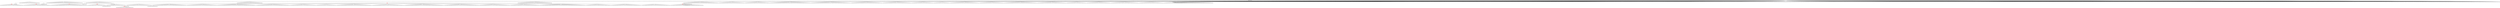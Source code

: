 digraph g {
	"46" -> "47";
	"47" [color=indianred1, style=filled, label="6"];
	"45" -> "46";
	"46" [label="17"];
	"41" -> "42";
	"42" [color=indianred1, style=filled, label="21"];
	"40" -> "41";
	"41" [label="14"];
	"36" -> "37";
	"37" [color=indianred1, style=filled, label="2"];
	"35" -> "36";
	"36" [label="4"];
	"29" -> "30";
	"30" [color=indianred1, style=filled, label="25"];
	"28" -> "29";
	"29" [label="15"];
	"21" -> "22";
	"22" [label="44"];
	"18" -> "19";
	"19" [color=indianred1, style=filled, label="29"];
	"17" -> "18";
	"18" [label="9"];
	"12" -> "13";
	"13" [label="12"];
	"5" -> "6";
	"6" [label="36"];
	"5" -> "7";
	"7" [label="19"];
	"5" -> "8";
	"8" [label="50"];
	"5" -> "9";
	"9" [label="20"];
	"5" -> "10";
	"10" [label="18"];
	"5" -> "11";
	"11" [label="40"];
	"5" -> "12";
	"12" [label="47"];
	"5" -> "14";
	"14" [label="22"];
	"5" -> "15";
	"15" [label="42"];
	"5" -> "16";
	"16" [label="31"];
	"5" -> "17";
	"17" [label="29"];
	"5" -> "20";
	"20" [label="45"];
	"5" -> "21";
	"21" [label="24"];
	"5" -> "23";
	"23" [label="37"];
	"5" -> "24";
	"24" [label="43"];
	"5" -> "25";
	"25" [label="38"];
	"5" -> "26";
	"26" [label="46"];
	"5" -> "27";
	"27" [label="1"];
	"4" -> "5";
	"5" [color=indianred1, style=filled, label="28"];
	"2" -> "3";
	"3" [color=indianred1, style=filled, label="30"];
	"1" -> "2";
	"2" [label="16"];
	"0" -> "1";
	"1" [label="30"];
	"0" -> "4";
	"4" [label="28"];
	"0" -> "28";
	"28" [label="25"];
	"0" -> "31";
	"31" [label="11"];
	"0" -> "32";
	"32" [label="8"];
	"0" -> "33";
	"33" [label="49"];
	"0" -> "34";
	"34" [label="26"];
	"0" -> "35";
	"35" [label="2"];
	"0" -> "38";
	"38" [label="35"];
	"0" -> "39";
	"39" [label="27"];
	"0" -> "40";
	"40" [label="21"];
	"0" -> "43";
	"43" [label="32"];
	"0" -> "44";
	"44" [label="7"];
	"0" -> "45";
	"45" [label="6"];
	"0" -> "48";
	"48" [label="10"];
	"0" -> "49";
	"49" [label="23"];
	"0" -> "50";
	"50" [label="41"];
	"0" -> "51";
	"51" [label="34"];
	"0" -> "52";
	"52" [label="5"];
	"0" -> "53";
	"53" [label="48"];
	"0" -> "54";
	"54" [label="39"];
	"0" -> "55";
	"55" [label="13"];
	"0" -> "56";
	"56" [label="3"];
	"0" -> "57";
	"57" [label="33"];
	"0" [label="germline"];
	"0" -> "cell1";
	"cell1" [shape=box];
	"49" -> "cell2";
	"cell2" [shape=box];
	"10" -> "cell3";
	"cell3" [shape=box];
	"4" -> "cell4";
	"cell4" [shape=box];
	"54" -> "cell5";
	"cell5" [shape=box];
	"32" -> "cell6";
	"cell6" [shape=box];
	"27" -> "cell7";
	"cell7" [shape=box];
	"39" -> "cell8";
	"cell8" [shape=box];
	"42" -> "cell9";
	"cell9" [shape=box];
	"0" -> "cell10";
	"cell10" [shape=box];
	"0" -> "cell11";
	"cell11" [shape=box];
	"25" -> "cell12";
	"cell12" [shape=box];
	"0" -> "cell13";
	"cell13" [shape=box];
	"16" -> "cell14";
	"cell14" [shape=box];
	"40" -> "cell15";
	"cell15" [shape=box];
	"22" -> "cell16";
	"cell16" [shape=box];
	"0" -> "cell17";
	"cell17" [shape=box];
	"15" -> "cell18";
	"cell18" [shape=box];
	"3" -> "cell19";
	"cell19" [shape=box];
	"0" -> "cell20";
	"cell20" [shape=box];
	"48" -> "cell21";
	"cell21" [shape=box];
	"19" -> "cell22";
	"cell22" [shape=box];
	"37" -> "cell23";
	"cell23" [shape=box];
	"0" -> "cell24";
	"cell24" [shape=box];
	"0" -> "cell25";
	"cell25" [shape=box];
	"0" -> "cell26";
	"cell26" [shape=box];
	"0" -> "cell27";
	"cell27" [shape=box];
	"19" -> "cell28";
	"cell28" [shape=box];
	"0" -> "cell29";
	"cell29" [shape=box];
	"0" -> "cell30";
	"cell30" [shape=box];
	"11" -> "cell31";
	"cell31" [shape=box];
	"0" -> "cell32";
	"cell32" [shape=box];
	"0" -> "cell33";
	"cell33" [shape=box];
	"0" -> "cell34";
	"cell34" [shape=box];
	"45" -> "cell35";
	"cell35" [shape=box];
	"15" -> "cell36";
	"cell36" [shape=box];
	"24" -> "cell37";
	"cell37" [shape=box];
	"0" -> "cell38";
	"cell38" [shape=box];
	"0" -> "cell39";
	"cell39" [shape=box];
	"53" -> "cell40";
	"cell40" [shape=box];
	"31" -> "cell41";
	"cell41" [shape=box];
	"21" -> "cell42";
	"cell42" [shape=box];
	"22" -> "cell43";
	"cell43" [shape=box];
	"0" -> "cell44";
	"cell44" [shape=box];
	"1" -> "cell45";
	"cell45" [shape=box];
	"31" -> "cell46";
	"cell46" [shape=box];
	"0" -> "cell47";
	"cell47" [shape=box];
	"25" -> "cell48";
	"cell48" [shape=box];
	"0" -> "cell49";
	"cell49" [shape=box];
	"11" -> "cell50";
	"cell50" [shape=box];
	"25" -> "cell51";
	"cell51" [shape=box];
	"0" -> "cell52";
	"cell52" [shape=box];
	"25" -> "cell53";
	"cell53" [shape=box];
	"14" -> "cell54";
	"cell54" [shape=box];
	"0" -> "cell55";
	"cell55" [shape=box];
	"0" -> "cell56";
	"cell56" [shape=box];
	"28" -> "cell57";
	"cell57" [shape=box];
	"57" -> "cell58";
	"cell58" [shape=box];
	"20" -> "cell59";
	"cell59" [shape=box];
	"0" -> "cell60";
	"cell60" [shape=box];
	"42" -> "cell61";
	"cell61" [shape=box];
	"0" -> "cell62";
	"cell62" [shape=box];
	"0" -> "cell63";
	"cell63" [shape=box];
	"0" -> "cell64";
	"cell64" [shape=box];
	"0" -> "cell65";
	"cell65" [shape=box];
	"10" -> "cell66";
	"cell66" [shape=box];
	"11" -> "cell67";
	"cell67" [shape=box];
	"0" -> "cell68";
	"cell68" [shape=box];
	"0" -> "cell69";
	"cell69" [shape=box];
	"47" -> "cell70";
	"cell70" [shape=box];
	"0" -> "cell71";
	"cell71" [shape=box];
	"0" -> "cell72";
	"cell72" [shape=box];
	"39" -> "cell73";
	"cell73" [shape=box];
	"0" -> "cell74";
	"cell74" [shape=box];
	"34" -> "cell75";
	"cell75" [shape=box];
	"1" -> "cell76";
	"cell76" [shape=box];
	"11" -> "cell77";
	"cell77" [shape=box];
	"54" -> "cell78";
	"cell78" [shape=box];
	"0" -> "cell79";
	"cell79" [shape=box];
	"0" -> "cell80";
	"cell80" [shape=box];
	"2" -> "cell81";
	"cell81" [shape=box];
	"0" -> "cell82";
	"cell82" [shape=box];
	"0" -> "cell83";
	"cell83" [shape=box];
	"15" -> "cell84";
	"cell84" [shape=box];
	"7" -> "cell85";
	"cell85" [shape=box];
	"53" -> "cell86";
	"cell86" [shape=box];
	"33" -> "cell87";
	"cell87" [shape=box];
	"0" -> "cell88";
	"cell88" [shape=box];
	"27" -> "cell89";
	"cell89" [shape=box];
	"25" -> "cell90";
	"cell90" [shape=box];
	"0" -> "cell91";
	"cell91" [shape=box];
	"0" -> "cell92";
	"cell92" [shape=box];
	"0" -> "cell93";
	"cell93" [shape=box];
	"11" -> "cell94";
	"cell94" [shape=box];
	"15" -> "cell95";
	"cell95" [shape=box];
	"0" -> "cell96";
	"cell96" [shape=box];
	"9" -> "cell97";
	"cell97" [shape=box];
	"47" -> "cell98";
	"cell98" [shape=box];
	"0" -> "cell99";
	"cell99" [shape=box];
	"0" -> "cell100";
	"cell100" [shape=box];
	"12" -> "cell101";
	"cell101" [shape=box];
	"13" -> "cell102";
	"cell102" [shape=box];
	"34" -> "cell103";
	"cell103" [shape=box];
	"33" -> "cell104";
	"cell104" [shape=box];
	"0" -> "cell105";
	"cell105" [shape=box];
	"0" -> "cell106";
	"cell106" [shape=box];
	"33" -> "cell107";
	"cell107" [shape=box];
	"0" -> "cell108";
	"cell108" [shape=box];
	"39" -> "cell109";
	"cell109" [shape=box];
	"0" -> "cell110";
	"cell110" [shape=box];
	"0" -> "cell111";
	"cell111" [shape=box];
	"1" -> "cell112";
	"cell112" [shape=box];
	"15" -> "cell113";
	"cell113" [shape=box];
	"0" -> "cell114";
	"cell114" [shape=box];
	"31" -> "cell115";
	"cell115" [shape=box];
	"0" -> "cell116";
	"cell116" [shape=box];
	"23" -> "cell117";
	"cell117" [shape=box];
	"0" -> "cell118";
	"cell118" [shape=box];
	"33" -> "cell119";
	"cell119" [shape=box];
	"0" -> "cell120";
	"cell120" [shape=box];
	"0" -> "cell121";
	"cell121" [shape=box];
	"0" -> "cell122";
	"cell122" [shape=box];
	"0" -> "cell123";
	"cell123" [shape=box];
	"0" -> "cell124";
	"cell124" [shape=box];
	"0" -> "cell125";
	"cell125" [shape=box];
	"0" -> "cell126";
	"cell126" [shape=box];
	"4" -> "cell127";
	"cell127" [shape=box];
	"55" -> "cell128";
	"cell128" [shape=box];
	"15" -> "cell129";
	"cell129" [shape=box];
	"9" -> "cell130";
	"cell130" [shape=box];
	"0" -> "cell131";
	"cell131" [shape=box];
	"0" -> "cell132";
	"cell132" [shape=box];
	"50" -> "cell133";
	"cell133" [shape=box];
	"8" -> "cell134";
	"cell134" [shape=box];
	"50" -> "cell135";
	"cell135" [shape=box];
	"0" -> "cell136";
	"cell136" [shape=box];
	"0" -> "cell137";
	"cell137" [shape=box];
	"0" -> "cell138";
	"cell138" [shape=box];
	"0" -> "cell139";
	"cell139" [shape=box];
	"0" -> "cell140";
	"cell140" [shape=box];
	"0" -> "cell141";
	"cell141" [shape=box];
	"0" -> "cell142";
	"cell142" [shape=box];
	"0" -> "cell143";
	"cell143" [shape=box];
	"7" -> "cell144";
	"cell144" [shape=box];
	"0" -> "cell145";
	"cell145" [shape=box];
	"0" -> "cell146";
	"cell146" [shape=box];
	"0" -> "cell147";
	"cell147" [shape=box];
	"0" -> "cell148";
	"cell148" [shape=box];
	"0" -> "cell149";
	"cell149" [shape=box];
	"0" -> "cell150";
	"cell150" [shape=box];
	"3" -> "cell151";
	"cell151" [shape=box];
	"10" -> "cell152";
	"cell152" [shape=box];
	"0" -> "cell153";
	"cell153" [shape=box];
	"0" -> "cell154";
	"cell154" [shape=box];
	"48" -> "cell155";
	"cell155" [shape=box];
	"0" -> "cell156";
	"cell156" [shape=box];
	"25" -> "cell157";
	"cell157" [shape=box];
	"50" -> "cell158";
	"cell158" [shape=box];
	"0" -> "cell159";
	"cell159" [shape=box];
	"34" -> "cell160";
	"cell160" [shape=box];
	"0" -> "cell161";
	"cell161" [shape=box];
	"3" -> "cell162";
	"cell162" [shape=box];
	"43" -> "cell163";
	"cell163" [shape=box];
	"48" -> "cell164";
	"cell164" [shape=box];
	"40" -> "cell165";
	"cell165" [shape=box];
	"33" -> "cell166";
	"cell166" [shape=box];
	"45" -> "cell167";
	"cell167" [shape=box];
	"48" -> "cell168";
	"cell168" [shape=box];
	"0" -> "cell169";
	"cell169" [shape=box];
	"7" -> "cell170";
	"cell170" [shape=box];
	"38" -> "cell171";
	"cell171" [shape=box];
	"0" -> "cell172";
	"cell172" [shape=box];
	"0" -> "cell173";
	"cell173" [shape=box];
	"7" -> "cell174";
	"cell174" [shape=box];
	"0" -> "cell175";
	"cell175" [shape=box];
	"0" -> "cell176";
	"cell176" [shape=box];
	"0" -> "cell177";
	"cell177" [shape=box];
	"0" -> "cell178";
	"cell178" [shape=box];
	"0" -> "cell179";
	"cell179" [shape=box];
	"0" -> "cell180";
	"cell180" [shape=box];
	"27" -> "cell181";
	"cell181" [shape=box];
	"21" -> "cell182";
	"cell182" [shape=box];
	"14" -> "cell183";
	"cell183" [shape=box];
	"0" -> "cell184";
	"cell184" [shape=box];
	"0" -> "cell185";
	"cell185" [shape=box];
	"14" -> "cell186";
	"cell186" [shape=box];
	"24" -> "cell187";
	"cell187" [shape=box];
	"24" -> "cell188";
	"cell188" [shape=box];
	"0" -> "cell189";
	"cell189" [shape=box];
	"43" -> "cell190";
	"cell190" [shape=box];
	"11" -> "cell191";
	"cell191" [shape=box];
	"0" -> "cell192";
	"cell192" [shape=box];
	"55" -> "cell193";
	"cell193" [shape=box];
	"0" -> "cell194";
	"cell194" [shape=box];
	"17" -> "cell195";
	"cell195" [shape=box];
	"0" -> "cell196";
	"cell196" [shape=box];
	"34" -> "cell197";
	"cell197" [shape=box];
	"0" -> "cell198";
	"cell198" [shape=box];
	"57" -> "cell199";
	"cell199" [shape=box];
	"48" -> "cell200";
	"cell200" [shape=box];
	"12" -> "cell201";
	"cell201" [shape=box];
	"23" -> "cell202";
	"cell202" [shape=box];
	"0" -> "cell203";
	"cell203" [shape=box];
	"0" -> "cell204";
	"cell204" [shape=box];
	"0" -> "cell205";
	"cell205" [shape=box];
	"0" -> "cell206";
	"cell206" [shape=box];
	"0" -> "cell207";
	"cell207" [shape=box];
	"23" -> "cell208";
	"cell208" [shape=box];
	"32" -> "cell209";
	"cell209" [shape=box];
	"0" -> "cell210";
	"cell210" [shape=box];
	"0" -> "cell211";
	"cell211" [shape=box];
	"0" -> "cell212";
	"cell212" [shape=box];
	"7" -> "cell213";
	"cell213" [shape=box];
	"42" -> "cell214";
	"cell214" [shape=box];
	"0" -> "cell215";
	"cell215" [shape=box];
	"0" -> "cell216";
	"cell216" [shape=box];
	"0" -> "cell217";
	"cell217" [shape=box];
	"16" -> "cell218";
	"cell218" [shape=box];
	"0" -> "cell219";
	"cell219" [shape=box];
	"0" -> "cell220";
	"cell220" [shape=box];
	"0" -> "cell221";
	"cell221" [shape=box];
	"17" -> "cell222";
	"cell222" [shape=box];
	"0" -> "cell223";
	"cell223" [shape=box];
	"42" -> "cell224";
	"cell224" [shape=box];
	"0" -> "cell225";
	"cell225" [shape=box];
	"42" -> "cell226";
	"cell226" [shape=box];
	"24" -> "cell227";
	"cell227" [shape=box];
	"0" -> "cell228";
	"cell228" [shape=box];
	"44" -> "cell229";
	"cell229" [shape=box];
	"0" -> "cell230";
	"cell230" [shape=box];
	"28" -> "cell231";
	"cell231" [shape=box];
	"9" -> "cell232";
	"cell232" [shape=box];
	"44" -> "cell233";
	"cell233" [shape=box];
	"48" -> "cell234";
	"cell234" [shape=box];
	"0" -> "cell235";
	"cell235" [shape=box];
	"23" -> "cell236";
	"cell236" [shape=box];
	"14" -> "cell237";
	"cell237" [shape=box];
	"0" -> "cell238";
	"cell238" [shape=box];
	"0" -> "cell239";
	"cell239" [shape=box];
	"0" -> "cell240";
	"cell240" [shape=box];
	"0" -> "cell241";
	"cell241" [shape=box];
	"30" -> "cell242";
	"cell242" [shape=box];
	"12" -> "cell243";
	"cell243" [shape=box];
	"0" -> "cell244";
	"cell244" [shape=box];
	"0" -> "cell245";
	"cell245" [shape=box];
	"11" -> "cell246";
	"cell246" [shape=box];
	"23" -> "cell247";
	"cell247" [shape=box];
	"0" -> "cell248";
	"cell248" [shape=box];
	"57" -> "cell249";
	"cell249" [shape=box];
	"30" -> "cell250";
	"cell250" [shape=box];
	"39" -> "cell251";
	"cell251" [shape=box];
	"33" -> "cell252";
	"cell252" [shape=box];
	"38" -> "cell253";
	"cell253" [shape=box];
	"0" -> "cell254";
	"cell254" [shape=box];
	"0" -> "cell255";
	"cell255" [shape=box];
	"0" -> "cell256";
	"cell256" [shape=box];
	"0" -> "cell257";
	"cell257" [shape=box];
	"55" -> "cell258";
	"cell258" [shape=box];
	"27" -> "cell259";
	"cell259" [shape=box];
	"0" -> "cell260";
	"cell260" [shape=box];
	"0" -> "cell261";
	"cell261" [shape=box];
	"50" -> "cell262";
	"cell262" [shape=box];
	"0" -> "cell263";
	"cell263" [shape=box];
	"0" -> "cell264";
	"cell264" [shape=box];
	"6" -> "cell265";
	"cell265" [shape=box];
	"16" -> "cell266";
	"cell266" [shape=box];
	"0" -> "cell267";
	"cell267" [shape=box];
	"0" -> "cell268";
	"cell268" [shape=box];
	"50" -> "cell269";
	"cell269" [shape=box];
	"52" -> "cell270";
	"cell270" [shape=box];
	"0" -> "cell271";
	"cell271" [shape=box];
	"9" -> "cell272";
	"cell272" [shape=box];
	"0" -> "cell273";
	"cell273" [shape=box];
	"0" -> "cell274";
	"cell274" [shape=box];
	"0" -> "cell275";
	"cell275" [shape=box];
	"19" -> "cell276";
	"cell276" [shape=box];
	"3" -> "cell277";
	"cell277" [shape=box];
	"28" -> "cell278";
	"cell278" [shape=box];
	"0" -> "cell279";
	"cell279" [shape=box];
	"0" -> "cell280";
	"cell280" [shape=box];
	"0" -> "cell281";
	"cell281" [shape=box];
	"14" -> "cell282";
	"cell282" [shape=box];
	"0" -> "cell283";
	"cell283" [shape=box];
	"34" -> "cell284";
	"cell284" [shape=box];
	"0" -> "cell285";
	"cell285" [shape=box];
	"18" -> "cell286";
	"cell286" [shape=box];
	"0" -> "cell287";
	"cell287" [shape=box];
	"37" -> "cell288";
	"cell288" [shape=box];
	"0" -> "cell289";
	"cell289" [shape=box];
	"0" -> "cell290";
	"cell290" [shape=box];
	"56" -> "cell291";
	"cell291" [shape=box];
	"0" -> "cell292";
	"cell292" [shape=box];
	"50" -> "cell293";
	"cell293" [shape=box];
	"51" -> "cell294";
	"cell294" [shape=box];
	"0" -> "cell295";
	"cell295" [shape=box];
	"0" -> "cell296";
	"cell296" [shape=box];
	"53" -> "cell297";
	"cell297" [shape=box];
	"38" -> "cell298";
	"cell298" [shape=box];
	"0" -> "cell299";
	"cell299" [shape=box];
	"31" -> "cell300";
	"cell300" [shape=box];
	"48" -> "cell301";
	"cell301" [shape=box];
	"2" -> "cell302";
	"cell302" [shape=box];
	"0" -> "cell303";
	"cell303" [shape=box];
	"0" -> "cell304";
	"cell304" [shape=box];
	"11" -> "cell305";
	"cell305" [shape=box];
	"0" -> "cell306";
	"cell306" [shape=box];
	"51" -> "cell307";
	"cell307" [shape=box];
	"24" -> "cell308";
	"cell308" [shape=box];
	"24" -> "cell309";
	"cell309" [shape=box];
	"48" -> "cell310";
	"cell310" [shape=box];
	"54" -> "cell311";
	"cell311" [shape=box];
	"0" -> "cell312";
	"cell312" [shape=box];
	"0" -> "cell313";
	"cell313" [shape=box];
	"55" -> "cell314";
	"cell314" [shape=box];
	"55" -> "cell315";
	"cell315" [shape=box];
	"0" -> "cell316";
	"cell316" [shape=box];
	"24" -> "cell317";
	"cell317" [shape=box];
	"10" -> "cell318";
	"cell318" [shape=box];
	"54" -> "cell319";
	"cell319" [shape=box];
	"1" -> "cell320";
	"cell320" [shape=box];
	"1" -> "cell321";
	"cell321" [shape=box];
	"0" -> "cell322";
	"cell322" [shape=box];
	"40" -> "cell323";
	"cell323" [shape=box];
	"0" -> "cell324";
	"cell324" [shape=box];
	"1" -> "cell325";
	"cell325" [shape=box];
	"24" -> "cell326";
	"cell326" [shape=box];
	"0" -> "cell327";
	"cell327" [shape=box];
	"0" -> "cell328";
	"cell328" [shape=box];
	"38" -> "cell329";
	"cell329" [shape=box];
	"12" -> "cell330";
	"cell330" [shape=box];
	"17" -> "cell331";
	"cell331" [shape=box];
	"0" -> "cell332";
	"cell332" [shape=box];
	"0" -> "cell333";
	"cell333" [shape=box];
	"32" -> "cell334";
	"cell334" [shape=box];
	"0" -> "cell335";
	"cell335" [shape=box];
	"0" -> "cell336";
	"cell336" [shape=box];
	"51" -> "cell337";
	"cell337" [shape=box];
	"0" -> "cell338";
	"cell338" [shape=box];
	"0" -> "cell339";
	"cell339" [shape=box];
	"0" -> "cell340";
	"cell340" [shape=box];
	"0" -> "cell341";
	"cell341" [shape=box];
	"0" -> "cell342";
	"cell342" [shape=box];
	"6" -> "cell343";
	"cell343" [shape=box];
	"0" -> "cell344";
	"cell344" [shape=box];
	"0" -> "cell345";
	"cell345" [shape=box];
	"0" -> "cell346";
	"cell346" [shape=box];
	"0" -> "cell347";
	"cell347" [shape=box];
	"1" -> "cell348";
	"cell348" [shape=box];
	"0" -> "cell349";
	"cell349" [shape=box];
	"0" -> "cell350";
	"cell350" [shape=box];
	"0" -> "cell351";
	"cell351" [shape=box];
	"7" -> "cell352";
	"cell352" [shape=box];
	"35" -> "cell353";
	"cell353" [shape=box];
	"50" -> "cell354";
	"cell354" [shape=box];
	"33" -> "cell355";
	"cell355" [shape=box];
	"0" -> "cell356";
	"cell356" [shape=box];
	"35" -> "cell357";
	"cell357" [shape=box];
	"0" -> "cell358";
	"cell358" [shape=box];
	"0" -> "cell359";
	"cell359" [shape=box];
	"0" -> "cell360";
	"cell360" [shape=box];
	"0" -> "cell361";
	"cell361" [shape=box];
	"0" -> "cell362";
	"cell362" [shape=box];
	"52" -> "cell363";
	"cell363" [shape=box];
	"28" -> "cell364";
	"cell364" [shape=box];
	"40" -> "cell365";
	"cell365" [shape=box];
	"0" -> "cell366";
	"cell366" [shape=box];
	"38" -> "cell367";
	"cell367" [shape=box];
	"52" -> "cell368";
	"cell368" [shape=box];
	"31" -> "cell369";
	"cell369" [shape=box];
	"0" -> "cell370";
	"cell370" [shape=box];
	"24" -> "cell371";
	"cell371" [shape=box];
	"40" -> "cell372";
	"cell372" [shape=box];
	"38" -> "cell373";
	"cell373" [shape=box];
	"0" -> "cell374";
	"cell374" [shape=box];
	"17" -> "cell375";
	"cell375" [shape=box];
	"20" -> "cell376";
	"cell376" [shape=box];
	"53" -> "cell377";
	"cell377" [shape=box];
	"29" -> "cell378";
	"cell378" [shape=box];
	"26" -> "cell379";
	"cell379" [shape=box];
	"0" -> "cell380";
	"cell380" [shape=box];
	"0" -> "cell381";
	"cell381" [shape=box];
	"0" -> "cell382";
	"cell382" [shape=box];
	"53" -> "cell383";
	"cell383" [shape=box];
	"43" -> "cell384";
	"cell384" [shape=box];
	"0" -> "cell385";
	"cell385" [shape=box];
	"24" -> "cell386";
	"cell386" [shape=box];
	"32" -> "cell387";
	"cell387" [shape=box];
	"0" -> "cell388";
	"cell388" [shape=box];
	"56" -> "cell389";
	"cell389" [shape=box];
	"3" -> "cell390";
	"cell390" [shape=box];
	"0" -> "cell391";
	"cell391" [shape=box];
	"1" -> "cell392";
	"cell392" [shape=box];
	"0" -> "cell393";
	"cell393" [shape=box];
	"0" -> "cell394";
	"cell394" [shape=box];
	"0" -> "cell395";
	"cell395" [shape=box];
	"0" -> "cell396";
	"cell396" [shape=box];
	"20" -> "cell397";
	"cell397" [shape=box];
	"8" -> "cell398";
	"cell398" [shape=box];
	"0" -> "cell399";
	"cell399" [shape=box];
	"7" -> "cell400";
	"cell400" [shape=box];
	"12" -> "cell401";
	"cell401" [shape=box];
	"0" -> "cell402";
	"cell402" [shape=box];
	"0" -> "cell403";
	"cell403" [shape=box];
	"49" -> "cell404";
	"cell404" [shape=box];
	"0" -> "cell405";
	"cell405" [shape=box];
	"28" -> "cell406";
	"cell406" [shape=box];
	"0" -> "cell407";
	"cell407" [shape=box];
	"0" -> "cell408";
	"cell408" [shape=box];
	"32" -> "cell409";
	"cell409" [shape=box];
	"57" -> "cell410";
	"cell410" [shape=box];
	"0" -> "cell411";
	"cell411" [shape=box];
	"50" -> "cell412";
	"cell412" [shape=box];
	"52" -> "cell413";
	"cell413" [shape=box];
	"16" -> "cell414";
	"cell414" [shape=box];
	"39" -> "cell415";
	"cell415" [shape=box];
	"7" -> "cell416";
	"cell416" [shape=box];
	"0" -> "cell417";
	"cell417" [shape=box];
	"0" -> "cell418";
	"cell418" [shape=box];
	"0" -> "cell419";
	"cell419" [shape=box];
	"11" -> "cell420";
	"cell420" [shape=box];
	"21" -> "cell421";
	"cell421" [shape=box];
	"0" -> "cell422";
	"cell422" [shape=box];
	"0" -> "cell423";
	"cell423" [shape=box];
	"0" -> "cell424";
	"cell424" [shape=box];
	"26" -> "cell425";
	"cell425" [shape=box];
	"0" -> "cell426";
	"cell426" [shape=box];
	"0" -> "cell427";
	"cell427" [shape=box];
	"49" -> "cell428";
	"cell428" [shape=box];
	"0" -> "cell429";
	"cell429" [shape=box];
	"0" -> "cell430";
	"cell430" [shape=box];
	"0" -> "cell431";
	"cell431" [shape=box];
	"3" -> "cell432";
	"cell432" [shape=box];
	"0" -> "cell433";
	"cell433" [shape=box];
	"4" -> "cell434";
	"cell434" [shape=box];
	"15" -> "cell435";
	"cell435" [shape=box];
	"20" -> "cell436";
	"cell436" [shape=box];
	"48" -> "cell437";
	"cell437" [shape=box];
	"11" -> "cell438";
	"cell438" [shape=box];
	"0" -> "cell439";
	"cell439" [shape=box];
	"0" -> "cell440";
	"cell440" [shape=box];
	"0" -> "cell441";
	"cell441" [shape=box];
	"49" -> "cell442";
	"cell442" [shape=box];
	"0" -> "cell443";
	"cell443" [shape=box];
	"15" -> "cell444";
	"cell444" [shape=box];
	"54" -> "cell445";
	"cell445" [shape=box];
	"0" -> "cell446";
	"cell446" [shape=box];
	"12" -> "cell447";
	"cell447" [shape=box];
	"0" -> "cell448";
	"cell448" [shape=box];
	"31" -> "cell449";
	"cell449" [shape=box];
	"0" -> "cell450";
	"cell450" [shape=box];
	"49" -> "cell451";
	"cell451" [shape=box];
	"28" -> "cell452";
	"cell452" [shape=box];
	"47" -> "cell453";
	"cell453" [shape=box];
	"27" -> "cell454";
	"cell454" [shape=box];
	"15" -> "cell455";
	"cell455" [shape=box];
	"0" -> "cell456";
	"cell456" [shape=box];
	"0" -> "cell457";
	"cell457" [shape=box];
	"49" -> "cell458";
	"cell458" [shape=box];
	"3" -> "cell459";
	"cell459" [shape=box];
	"24" -> "cell460";
	"cell460" [shape=box];
	"24" -> "cell461";
	"cell461" [shape=box];
	"0" -> "cell462";
	"cell462" [shape=box];
	"34" -> "cell463";
	"cell463" [shape=box];
	"40" -> "cell464";
	"cell464" [shape=box];
	"17" -> "cell465";
	"cell465" [shape=box];
	"0" -> "cell466";
	"cell466" [shape=box];
	"21" -> "cell467";
	"cell467" [shape=box];
	"8" -> "cell468";
	"cell468" [shape=box];
	"53" -> "cell469";
	"cell469" [shape=box];
	"0" -> "cell470";
	"cell470" [shape=box];
	"0" -> "cell471";
	"cell471" [shape=box];
	"0" -> "cell472";
	"cell472" [shape=box];
	"0" -> "cell473";
	"cell473" [shape=box];
	"0" -> "cell474";
	"cell474" [shape=box];
	"37" -> "cell475";
	"cell475" [shape=box];
	"37" -> "cell476";
	"cell476" [shape=box];
	"0" -> "cell477";
	"cell477" [shape=box];
	"0" -> "cell478";
	"cell478" [shape=box];
	"34" -> "cell479";
	"cell479" [shape=box];
	"0" -> "cell480";
	"cell480" [shape=box];
	"0" -> "cell481";
	"cell481" [shape=box];
	"32" -> "cell482";
	"cell482" [shape=box];
	"0" -> "cell483";
	"cell483" [shape=box];
	"0" -> "cell484";
	"cell484" [shape=box];
	"14" -> "cell485";
	"cell485" [shape=box];
	"0" -> "cell486";
	"cell486" [shape=box];
	"38" -> "cell487";
	"cell487" [shape=box];
	"8" -> "cell488";
	"cell488" [shape=box];
	"0" -> "cell489";
	"cell489" [shape=box];
	"0" -> "cell490";
	"cell490" [shape=box];
	"9" -> "cell491";
	"cell491" [shape=box];
	"26" -> "cell492";
	"cell492" [shape=box];
	"33" -> "cell493";
	"cell493" [shape=box];
	"0" -> "cell494";
	"cell494" [shape=box];
	"0" -> "cell495";
	"cell495" [shape=box];
	"0" -> "cell496";
	"cell496" [shape=box];
	"0" -> "cell497";
	"cell497" [shape=box];
	"19" -> "cell498";
	"cell498" [shape=box];
	"39" -> "cell499";
	"cell499" [shape=box];
	"34" -> "cell500";
	"cell500" [shape=box];
	"33" -> "cell501";
	"cell501" [shape=box];
	"0" -> "cell502";
	"cell502" [shape=box];
	"8" -> "cell503";
	"cell503" [shape=box];
	"28" -> "cell504";
	"cell504" [shape=box];
	"9" -> "cell505";
	"cell505" [shape=box];
	"8" -> "cell506";
	"cell506" [shape=box];
	"0" -> "cell507";
	"cell507" [shape=box];
	"53" -> "cell508";
	"cell508" [shape=box];
	"0" -> "cell509";
	"cell509" [shape=box];
	"0" -> "cell510";
	"cell510" [shape=box];
	"0" -> "cell511";
	"cell511" [shape=box];
	"0" -> "cell512";
	"cell512" [shape=box];
	"0" -> "cell513";
	"cell513" [shape=box];
	"0" -> "cell514";
	"cell514" [shape=box];
	"0" -> "cell515";
	"cell515" [shape=box];
	"50" -> "cell516";
	"cell516" [shape=box];
	"0" -> "cell517";
	"cell517" [shape=box];
	"0" -> "cell518";
	"cell518" [shape=box];
	"1" -> "cell519";
	"cell519" [shape=box];
	"40" -> "cell520";
	"cell520" [shape=box];
	"0" -> "cell521";
	"cell521" [shape=box];
	"0" -> "cell522";
	"cell522" [shape=box];
	"0" -> "cell523";
	"cell523" [shape=box];
	"38" -> "cell524";
	"cell524" [shape=box];
	"0" -> "cell525";
	"cell525" [shape=box];
	"0" -> "cell526";
	"cell526" [shape=box];
	"0" -> "cell527";
	"cell527" [shape=box];
	"45" -> "cell528";
	"cell528" [shape=box];
	"0" -> "cell529";
	"cell529" [shape=box];
	"37" -> "cell530";
	"cell530" [shape=box];
	"0" -> "cell531";
	"cell531" [shape=box];
	"0" -> "cell532";
	"cell532" [shape=box];
	"0" -> "cell533";
	"cell533" [shape=box];
	"3" -> "cell534";
	"cell534" [shape=box];
	"15" -> "cell535";
	"cell535" [shape=box];
	"35" -> "cell536";
	"cell536" [shape=box];
	"16" -> "cell537";
	"cell537" [shape=box];
	"0" -> "cell538";
	"cell538" [shape=box];
	"27" -> "cell539";
	"cell539" [shape=box];
	"0" -> "cell540";
	"cell540" [shape=box];
	"0" -> "cell541";
	"cell541" [shape=box];
	"0" -> "cell542";
	"cell542" [shape=box];
	"11" -> "cell543";
	"cell543" [shape=box];
	"17" -> "cell544";
	"cell544" [shape=box];
	"57" -> "cell545";
	"cell545" [shape=box];
	"0" -> "cell546";
	"cell546" [shape=box];
	"0" -> "cell547";
	"cell547" [shape=box];
	"0" -> "cell548";
	"cell548" [shape=box];
	"35" -> "cell549";
	"cell549" [shape=box];
	"0" -> "cell550";
	"cell550" [shape=box];
	"0" -> "cell551";
	"cell551" [shape=box];
	"1" -> "cell552";
	"cell552" [shape=box];
	"0" -> "cell553";
	"cell553" [shape=box];
	"38" -> "cell554";
	"cell554" [shape=box];
	"39" -> "cell555";
	"cell555" [shape=box];
	"0" -> "cell556";
	"cell556" [shape=box];
	"14" -> "cell557";
	"cell557" [shape=box];
	"20" -> "cell558";
	"cell558" [shape=box];
	"0" -> "cell559";
	"cell559" [shape=box];
	"56" -> "cell560";
	"cell560" [shape=box];
	"0" -> "cell561";
	"cell561" [shape=box];
	"34" -> "cell562";
	"cell562" [shape=box];
	"0" -> "cell563";
	"cell563" [shape=box];
	"0" -> "cell564";
	"cell564" [shape=box];
	"0" -> "cell565";
	"cell565" [shape=box];
	"0" -> "cell566";
	"cell566" [shape=box];
	"26" -> "cell567";
	"cell567" [shape=box];
	"31" -> "cell568";
	"cell568" [shape=box];
	"33" -> "cell569";
	"cell569" [shape=box];
	"54" -> "cell570";
	"cell570" [shape=box];
	"0" -> "cell571";
	"cell571" [shape=box];
	"55" -> "cell572";
	"cell572" [shape=box];
	"24" -> "cell573";
	"cell573" [shape=box];
	"34" -> "cell574";
	"cell574" [shape=box];
	"0" -> "cell575";
	"cell575" [shape=box];
	"0" -> "cell576";
	"cell576" [shape=box];
	"40" -> "cell577";
	"cell577" [shape=box];
	"27" -> "cell578";
	"cell578" [shape=box];
	"32" -> "cell579";
	"cell579" [shape=box];
	"0" -> "cell580";
	"cell580" [shape=box];
	"0" -> "cell581";
	"cell581" [shape=box];
	"0" -> "cell582";
	"cell582" [shape=box];
	"0" -> "cell583";
	"cell583" [shape=box];
	"52" -> "cell584";
	"cell584" [shape=box];
	"16" -> "cell585";
	"cell585" [shape=box];
	"0" -> "cell586";
	"cell586" [shape=box];
	"10" -> "cell587";
	"cell587" [shape=box];
	"43" -> "cell588";
	"cell588" [shape=box];
	"51" -> "cell589";
	"cell589" [shape=box];
	"0" -> "cell590";
	"cell590" [shape=box];
	"31" -> "cell591";
	"cell591" [shape=box];
	"26" -> "cell592";
	"cell592" [shape=box];
	"12" -> "cell593";
	"cell593" [shape=box];
	"32" -> "cell594";
	"cell594" [shape=box];
	"0" -> "cell595";
	"cell595" [shape=box];
	"0" -> "cell596";
	"cell596" [shape=box];
	"39" -> "cell597";
	"cell597" [shape=box];
	"25" -> "cell598";
	"cell598" [shape=box];
	"0" -> "cell599";
	"cell599" [shape=box];
	"31" -> "cell600";
	"cell600" [shape=box];
	"0" -> "cell601";
	"cell601" [shape=box];
	"0" -> "cell602";
	"cell602" [shape=box];
	"53" -> "cell603";
	"cell603" [shape=box];
	"49" -> "cell604";
	"cell604" [shape=box];
	"15" -> "cell605";
	"cell605" [shape=box];
	"9" -> "cell606";
	"cell606" [shape=box];
	"0" -> "cell607";
	"cell607" [shape=box];
	"3" -> "cell608";
	"cell608" [shape=box];
	"0" -> "cell609";
	"cell609" [shape=box];
	"0" -> "cell610";
	"cell610" [shape=box];
	"30" -> "cell611";
	"cell611" [shape=box];
	"0" -> "cell612";
	"cell612" [shape=box];
	"7" -> "cell613";
	"cell613" [shape=box];
	"7" -> "cell614";
	"cell614" [shape=box];
	"51" -> "cell615";
	"cell615" [shape=box];
	"0" -> "cell616";
	"cell616" [shape=box];
	"43" -> "cell617";
	"cell617" [shape=box];
	"0" -> "cell618";
	"cell618" [shape=box];
	"0" -> "cell619";
	"cell619" [shape=box];
	"0" -> "cell620";
	"cell620" [shape=box];
	"0" -> "cell621";
	"cell621" [shape=box];
	"0" -> "cell622";
	"cell622" [shape=box];
	"0" -> "cell623";
	"cell623" [shape=box];
	"0" -> "cell624";
	"cell624" [shape=box];
	"21" -> "cell625";
	"cell625" [shape=box];
	"0" -> "cell626";
	"cell626" [shape=box];
	"23" -> "cell627";
	"cell627" [shape=box];
	"25" -> "cell628";
	"cell628" [shape=box];
	"22" -> "cell629";
	"cell629" [shape=box];
	"0" -> "cell630";
	"cell630" [shape=box];
	"57" -> "cell631";
	"cell631" [shape=box];
	"0" -> "cell632";
	"cell632" [shape=box];
	"20" -> "cell633";
	"cell633" [shape=box];
	"0" -> "cell634";
	"cell634" [shape=box];
	"20" -> "cell635";
	"cell635" [shape=box];
	"13" -> "cell636";
	"cell636" [shape=box];
	"53" -> "cell637";
	"cell637" [shape=box];
	"0" -> "cell638";
	"cell638" [shape=box];
	"0" -> "cell639";
	"cell639" [shape=box];
	"0" -> "cell640";
	"cell640" [shape=box];
	"35" -> "cell641";
	"cell641" [shape=box];
	"45" -> "cell642";
	"cell642" [shape=box];
	"40" -> "cell643";
	"cell643" [shape=box];
	"0" -> "cell644";
	"cell644" [shape=box];
	"0" -> "cell645";
	"cell645" [shape=box];
	"1" -> "cell646";
	"cell646" [shape=box];
	"0" -> "cell647";
	"cell647" [shape=box];
	"0" -> "cell648";
	"cell648" [shape=box];
	"0" -> "cell649";
	"cell649" [shape=box];
	"0" -> "cell650";
	"cell650" [shape=box];
	"9" -> "cell651";
	"cell651" [shape=box];
	"0" -> "cell652";
	"cell652" [shape=box];
	"11" -> "cell653";
	"cell653" [shape=box];
	"38" -> "cell654";
	"cell654" [shape=box];
	"3" -> "cell655";
	"cell655" [shape=box];
	"0" -> "cell656";
	"cell656" [shape=box];
	"0" -> "cell657";
	"cell657" [shape=box];
	"0" -> "cell658";
	"cell658" [shape=box];
	"31" -> "cell659";
	"cell659" [shape=box];
	"49" -> "cell660";
	"cell660" [shape=box];
	"47" -> "cell661";
	"cell661" [shape=box];
	"3" -> "cell662";
	"cell662" [shape=box];
	"3" -> "cell663";
	"cell663" [shape=box];
	"0" -> "cell664";
	"cell664" [shape=box];
	"0" -> "cell665";
	"cell665" [shape=box];
	"49" -> "cell666";
	"cell666" [shape=box];
	"33" -> "cell667";
	"cell667" [shape=box];
	"0" -> "cell668";
	"cell668" [shape=box];
	"44" -> "cell669";
	"cell669" [shape=box];
	"15" -> "cell670";
	"cell670" [shape=box];
	"0" -> "cell671";
	"cell671" [shape=box];
	"37" -> "cell672";
	"cell672" [shape=box];
	"16" -> "cell673";
	"cell673" [shape=box];
	"41" -> "cell674";
	"cell674" [shape=box];
	"10" -> "cell675";
	"cell675" [shape=box];
	"25" -> "cell676";
	"cell676" [shape=box];
	"0" -> "cell677";
	"cell677" [shape=box];
	"47" -> "cell678";
	"cell678" [shape=box];
	"20" -> "cell679";
	"cell679" [shape=box];
	"0" -> "cell680";
	"cell680" [shape=box];
	"21" -> "cell681";
	"cell681" [shape=box];
	"0" -> "cell682";
	"cell682" [shape=box];
	"0" -> "cell683";
	"cell683" [shape=box];
	"0" -> "cell684";
	"cell684" [shape=box];
	"0" -> "cell685";
	"cell685" [shape=box];
	"0" -> "cell686";
	"cell686" [shape=box];
	"34" -> "cell687";
	"cell687" [shape=box];
	"0" -> "cell688";
	"cell688" [shape=box];
	"0" -> "cell689";
	"cell689" [shape=box];
	"0" -> "cell690";
	"cell690" [shape=box];
	"11" -> "cell691";
	"cell691" [shape=box];
	"0" -> "cell692";
	"cell692" [shape=box];
	"10" -> "cell693";
	"cell693" [shape=box];
	"0" -> "cell694";
	"cell694" [shape=box];
	"41" -> "cell695";
	"cell695" [shape=box];
	"0" -> "cell696";
	"cell696" [shape=box];
	"0" -> "cell697";
	"cell697" [shape=box];
	"0" -> "cell698";
	"cell698" [shape=box];
	"27" -> "cell699";
	"cell699" [shape=box];
	"0" -> "cell700";
	"cell700" [shape=box];
	"20" -> "cell701";
	"cell701" [shape=box];
	"0" -> "cell702";
	"cell702" [shape=box];
	"0" -> "cell703";
	"cell703" [shape=box];
	"57" -> "cell704";
	"cell704" [shape=box];
	"0" -> "cell705";
	"cell705" [shape=box];
	"0" -> "cell706";
	"cell706" [shape=box];
	"0" -> "cell707";
	"cell707" [shape=box];
	"32" -> "cell708";
	"cell708" [shape=box];
	"0" -> "cell709";
	"cell709" [shape=box];
	"0" -> "cell710";
	"cell710" [shape=box];
	"7" -> "cell711";
	"cell711" [shape=box];
	"6" -> "cell712";
	"cell712" [shape=box];
	"38" -> "cell713";
	"cell713" [shape=box];
	"20" -> "cell714";
	"cell714" [shape=box];
	"0" -> "cell715";
	"cell715" [shape=box];
	"0" -> "cell716";
	"cell716" [shape=box];
	"0" -> "cell717";
	"cell717" [shape=box];
	"0" -> "cell718";
	"cell718" [shape=box];
	"24" -> "cell719";
	"cell719" [shape=box];
	"14" -> "cell720";
	"cell720" [shape=box];
	"12" -> "cell721";
	"cell721" [shape=box];
	"0" -> "cell722";
	"cell722" [shape=box];
	"44" -> "cell723";
	"cell723" [shape=box];
	"0" -> "cell724";
	"cell724" [shape=box];
	"0" -> "cell725";
	"cell725" [shape=box];
	"1" -> "cell726";
	"cell726" [shape=box];
	"0" -> "cell727";
	"cell727" [shape=box];
	"20" -> "cell728";
	"cell728" [shape=box];
	"12" -> "cell729";
	"cell729" [shape=box];
	"0" -> "cell730";
	"cell730" [shape=box];
	"7" -> "cell731";
	"cell731" [shape=box];
	"26" -> "cell732";
	"cell732" [shape=box];
	"0" -> "cell733";
	"cell733" [shape=box];
	"40" -> "cell734";
	"cell734" [shape=box];
	"26" -> "cell735";
	"cell735" [shape=box];
	"32" -> "cell736";
	"cell736" [shape=box];
	"6" -> "cell737";
	"cell737" [shape=box];
	"43" -> "cell738";
	"cell738" [shape=box];
	"0" -> "cell739";
	"cell739" [shape=box];
	"0" -> "cell740";
	"cell740" [shape=box];
	"49" -> "cell741";
	"cell741" [shape=box];
	"0" -> "cell742";
	"cell742" [shape=box];
	"28" -> "cell743";
	"cell743" [shape=box];
	"45" -> "cell744";
	"cell744" [shape=box];
	"15" -> "cell745";
	"cell745" [shape=box];
	"50" -> "cell746";
	"cell746" [shape=box];
	"0" -> "cell747";
	"cell747" [shape=box];
	"26" -> "cell748";
	"cell748" [shape=box];
	"39" -> "cell749";
	"cell749" [shape=box];
	"0" -> "cell750";
	"cell750" [shape=box];
	"32" -> "cell751";
	"cell751" [shape=box];
	"0" -> "cell752";
	"cell752" [shape=box];
	"33" -> "cell753";
	"cell753" [shape=box];
	"0" -> "cell754";
	"cell754" [shape=box];
	"35" -> "cell755";
	"cell755" [shape=box];
	"0" -> "cell756";
	"cell756" [shape=box];
	"0" -> "cell757";
	"cell757" [shape=box];
	"53" -> "cell758";
	"cell758" [shape=box];
	"0" -> "cell759";
	"cell759" [shape=box];
	"0" -> "cell760";
	"cell760" [shape=box];
	"0" -> "cell761";
	"cell761" [shape=box];
	"0" -> "cell762";
	"cell762" [shape=box];
	"0" -> "cell763";
	"cell763" [shape=box];
	"0" -> "cell764";
	"cell764" [shape=box];
	"0" -> "cell765";
	"cell765" [shape=box];
	"0" -> "cell766";
	"cell766" [shape=box];
	"0" -> "cell767";
	"cell767" [shape=box];
	"0" -> "cell768";
	"cell768" [shape=box];
	"32" -> "cell769";
	"cell769" [shape=box];
	"26" -> "cell770";
	"cell770" [shape=box];
	"17" -> "cell771";
	"cell771" [shape=box];
	"47" -> "cell772";
	"cell772" [shape=box];
	"0" -> "cell773";
	"cell773" [shape=box];
	"0" -> "cell774";
	"cell774" [shape=box];
	"0" -> "cell775";
	"cell775" [shape=box];
	"20" -> "cell776";
	"cell776" [shape=box];
	"0" -> "cell777";
	"cell777" [shape=box];
	"0" -> "cell778";
	"cell778" [shape=box];
	"57" -> "cell779";
	"cell779" [shape=box];
	"0" -> "cell780";
	"cell780" [shape=box];
	"0" -> "cell781";
	"cell781" [shape=box];
	"0" -> "cell782";
	"cell782" [shape=box];
	"27" -> "cell783";
	"cell783" [shape=box];
	"8" -> "cell784";
	"cell784" [shape=box];
	"55" -> "cell785";
	"cell785" [shape=box];
	"28" -> "cell786";
	"cell786" [shape=box];
	"0" -> "cell787";
	"cell787" [shape=box];
	"0" -> "cell788";
	"cell788" [shape=box];
	"0" -> "cell789";
	"cell789" [shape=box];
	"36" -> "cell790";
	"cell790" [shape=box];
	"0" -> "cell791";
	"cell791" [shape=box];
	"26" -> "cell792";
	"cell792" [shape=box];
	"0" -> "cell793";
	"cell793" [shape=box];
	"12" -> "cell794";
	"cell794" [shape=box];
	"57" -> "cell795";
	"cell795" [shape=box];
	"0" -> "cell796";
	"cell796" [shape=box];
	"51" -> "cell797";
	"cell797" [shape=box];
	"16" -> "cell798";
	"cell798" [shape=box];
	"0" -> "cell799";
	"cell799" [shape=box];
	"47" -> "cell800";
	"cell800" [shape=box];
	"0" -> "cell801";
	"cell801" [shape=box];
	"0" -> "cell802";
	"cell802" [shape=box];
	"0" -> "cell803";
	"cell803" [shape=box];
	"7" -> "cell804";
	"cell804" [shape=box];
	"0" -> "cell805";
	"cell805" [shape=box];
	"0" -> "cell806";
	"cell806" [shape=box];
	"0" -> "cell807";
	"cell807" [shape=box];
	"0" -> "cell808";
	"cell808" [shape=box];
	"56" -> "cell809";
	"cell809" [shape=box];
	"51" -> "cell810";
	"cell810" [shape=box];
	"0" -> "cell811";
	"cell811" [shape=box];
	"0" -> "cell812";
	"cell812" [shape=box];
	"40" -> "cell813";
	"cell813" [shape=box];
	"0" -> "cell814";
	"cell814" [shape=box];
	"55" -> "cell815";
	"cell815" [shape=box];
	"15" -> "cell816";
	"cell816" [shape=box];
	"0" -> "cell817";
	"cell817" [shape=box];
	"0" -> "cell818";
	"cell818" [shape=box];
	"4" -> "cell819";
	"cell819" [shape=box];
	"7" -> "cell820";
	"cell820" [shape=box];
	"26" -> "cell821";
	"cell821" [shape=box];
	"0" -> "cell822";
	"cell822" [shape=box];
	"8" -> "cell823";
	"cell823" [shape=box];
	"39" -> "cell824";
	"cell824" [shape=box];
	"0" -> "cell825";
	"cell825" [shape=box];
	"15" -> "cell826";
	"cell826" [shape=box];
	"0" -> "cell827";
	"cell827" [shape=box];
	"0" -> "cell828";
	"cell828" [shape=box];
	"35" -> "cell829";
	"cell829" [shape=box];
	"26" -> "cell830";
	"cell830" [shape=box];
	"42" -> "cell831";
	"cell831" [shape=box];
	"0" -> "cell832";
	"cell832" [shape=box];
	"0" -> "cell833";
	"cell833" [shape=box];
	"34" -> "cell834";
	"cell834" [shape=box];
	"0" -> "cell835";
	"cell835" [shape=box];
	"0" -> "cell836";
	"cell836" [shape=box];
	"0" -> "cell837";
	"cell837" [shape=box];
	"51" -> "cell838";
	"cell838" [shape=box];
	"51" -> "cell839";
	"cell839" [shape=box];
	"0" -> "cell840";
	"cell840" [shape=box];
	"42" -> "cell841";
	"cell841" [shape=box];
	"24" -> "cell842";
	"cell842" [shape=box];
	"0" -> "cell843";
	"cell843" [shape=box];
	"14" -> "cell844";
	"cell844" [shape=box];
	"0" -> "cell845";
	"cell845" [shape=box];
	"52" -> "cell846";
	"cell846" [shape=box];
	"0" -> "cell847";
	"cell847" [shape=box];
	"0" -> "cell848";
	"cell848" [shape=box];
	"51" -> "cell849";
	"cell849" [shape=box];
	"0" -> "cell850";
	"cell850" [shape=box];
	"15" -> "cell851";
	"cell851" [shape=box];
	"8" -> "cell852";
	"cell852" [shape=box];
	"32" -> "cell853";
	"cell853" [shape=box];
	"0" -> "cell854";
	"cell854" [shape=box];
	"44" -> "cell855";
	"cell855" [shape=box];
	"0" -> "cell856";
	"cell856" [shape=box];
	"0" -> "cell857";
	"cell857" [shape=box];
	"0" -> "cell858";
	"cell858" [shape=box];
	"25" -> "cell859";
	"cell859" [shape=box];
	"33" -> "cell860";
	"cell860" [shape=box];
	"50" -> "cell861";
	"cell861" [shape=box];
	"0" -> "cell862";
	"cell862" [shape=box];
	"0" -> "cell863";
	"cell863" [shape=box];
	"16" -> "cell864";
	"cell864" [shape=box];
	"0" -> "cell865";
	"cell865" [shape=box];
	"37" -> "cell866";
	"cell866" [shape=box];
	"14" -> "cell867";
	"cell867" [shape=box];
	"0" -> "cell868";
	"cell868" [shape=box];
	"0" -> "cell869";
	"cell869" [shape=box];
	"0" -> "cell870";
	"cell870" [shape=box];
	"41" -> "cell871";
	"cell871" [shape=box];
	"51" -> "cell872";
	"cell872" [shape=box];
	"50" -> "cell873";
	"cell873" [shape=box];
	"40" -> "cell874";
	"cell874" [shape=box];
	"7" -> "cell875";
	"cell875" [shape=box];
	"16" -> "cell876";
	"cell876" [shape=box];
	"0" -> "cell877";
	"cell877" [shape=box];
	"38" -> "cell878";
	"cell878" [shape=box];
	"27" -> "cell879";
	"cell879" [shape=box];
	"55" -> "cell880";
	"cell880" [shape=box];
	"0" -> "cell881";
	"cell881" [shape=box];
	"42" -> "cell882";
	"cell882" [shape=box];
	"29" -> "cell883";
	"cell883" [shape=box];
	"0" -> "cell884";
	"cell884" [shape=box];
	"0" -> "cell885";
	"cell885" [shape=box];
	"37" -> "cell886";
	"cell886" [shape=box];
	"0" -> "cell887";
	"cell887" [shape=box];
	"15" -> "cell888";
	"cell888" [shape=box];
	"24" -> "cell889";
	"cell889" [shape=box];
	"0" -> "cell890";
	"cell890" [shape=box];
	"15" -> "cell891";
	"cell891" [shape=box];
	"0" -> "cell892";
	"cell892" [shape=box];
	"35" -> "cell893";
	"cell893" [shape=box];
	"0" -> "cell894";
	"cell894" [shape=box];
	"0" -> "cell895";
	"cell895" [shape=box];
	"53" -> "cell896";
	"cell896" [shape=box];
	"51" -> "cell897";
	"cell897" [shape=box];
	"3" -> "cell898";
	"cell898" [shape=box];
	"28" -> "cell899";
	"cell899" [shape=box];
	"8" -> "cell900";
	"cell900" [shape=box];
	"0" -> "cell901";
	"cell901" [shape=box];
	"0" -> "cell902";
	"cell902" [shape=box];
	"37" -> "cell903";
	"cell903" [shape=box];
	"55" -> "cell904";
	"cell904" [shape=box];
	"0" -> "cell905";
	"cell905" [shape=box];
	"0" -> "cell906";
	"cell906" [shape=box];
	"4" -> "cell907";
	"cell907" [shape=box];
	"34" -> "cell908";
	"cell908" [shape=box];
	"37" -> "cell909";
	"cell909" [shape=box];
	"0" -> "cell910";
	"cell910" [shape=box];
	"39" -> "cell911";
	"cell911" [shape=box];
	"14" -> "cell912";
	"cell912" [shape=box];
	"0" -> "cell913";
	"cell913" [shape=box];
	"0" -> "cell914";
	"cell914" [shape=box];
	"25" -> "cell915";
	"cell915" [shape=box];
	"0" -> "cell916";
	"cell916" [shape=box];
	"0" -> "cell917";
	"cell917" [shape=box];
	"21" -> "cell918";
	"cell918" [shape=box];
	"0" -> "cell919";
	"cell919" [shape=box];
	"0" -> "cell920";
	"cell920" [shape=box];
	"0" -> "cell921";
	"cell921" [shape=box];
	"0" -> "cell922";
	"cell922" [shape=box];
	"26" -> "cell923";
	"cell923" [shape=box];
	"40" -> "cell924";
	"cell924" [shape=box];
	"35" -> "cell925";
	"cell925" [shape=box];
	"0" -> "cell926";
	"cell926" [shape=box];
	"0" -> "cell927";
	"cell927" [shape=box];
	"0" -> "cell928";
	"cell928" [shape=box];
	"0" -> "cell929";
	"cell929" [shape=box];
	"26" -> "cell930";
	"cell930" [shape=box];
	"0" -> "cell931";
	"cell931" [shape=box];
	"0" -> "cell932";
	"cell932" [shape=box];
	"0" -> "cell933";
	"cell933" [shape=box];
	"25" -> "cell934";
	"cell934" [shape=box];
	"51" -> "cell935";
	"cell935" [shape=box];
	"0" -> "cell936";
	"cell936" [shape=box];
	"0" -> "cell937";
	"cell937" [shape=box];
	"24" -> "cell938";
	"cell938" [shape=box];
	"32" -> "cell939";
	"cell939" [shape=box];
	"0" -> "cell940";
	"cell940" [shape=box];
	"0" -> "cell941";
	"cell941" [shape=box];
	"0" -> "cell942";
	"cell942" [shape=box];
	"42" -> "cell943";
	"cell943" [shape=box];
	"32" -> "cell944";
	"cell944" [shape=box];
	"33" -> "cell945";
	"cell945" [shape=box];
	"24" -> "cell946";
	"cell946" [shape=box];
	"47" -> "cell947";
	"cell947" [shape=box];
	"18" -> "cell948";
	"cell948" [shape=box];
	"0" -> "cell949";
	"cell949" [shape=box];
	"6" -> "cell950";
	"cell950" [shape=box];
	"27" -> "cell951";
	"cell951" [shape=box];
	"0" -> "cell952";
	"cell952" [shape=box];
	"55" -> "cell953";
	"cell953" [shape=box];
	"0" -> "cell954";
	"cell954" [shape=box];
	"51" -> "cell955";
	"cell955" [shape=box];
	"23" -> "cell956";
	"cell956" [shape=box];
	"28" -> "cell957";
	"cell957" [shape=box];
	"53" -> "cell958";
	"cell958" [shape=box];
	"0" -> "cell959";
	"cell959" [shape=box];
	"50" -> "cell960";
	"cell960" [shape=box];
	"17" -> "cell961";
	"cell961" [shape=box];
	"52" -> "cell962";
	"cell962" [shape=box];
	"1" -> "cell963";
	"cell963" [shape=box];
	"0" -> "cell964";
	"cell964" [shape=box];
	"14" -> "cell965";
	"cell965" [shape=box];
	"0" -> "cell966";
	"cell966" [shape=box];
	"0" -> "cell967";
	"cell967" [shape=box];
	"8" -> "cell968";
	"cell968" [shape=box];
	"30" -> "cell969";
	"cell969" [shape=box];
	"17" -> "cell970";
	"cell970" [shape=box];
	"28" -> "cell971";
	"cell971" [shape=box];
	"34" -> "cell972";
	"cell972" [shape=box];
	"0" -> "cell973";
	"cell973" [shape=box];
	"1" -> "cell974";
	"cell974" [shape=box];
	"0" -> "cell975";
	"cell975" [shape=box];
	"8" -> "cell976";
	"cell976" [shape=box];
	"55" -> "cell977";
	"cell977" [shape=box];
	"24" -> "cell978";
	"cell978" [shape=box];
	"0" -> "cell979";
	"cell979" [shape=box];
	"0" -> "cell980";
	"cell980" [shape=box];
	"0" -> "cell981";
	"cell981" [shape=box];
	"0" -> "cell982";
	"cell982" [shape=box];
	"0" -> "cell983";
	"cell983" [shape=box];
	"35" -> "cell984";
	"cell984" [shape=box];
	"50" -> "cell985";
	"cell985" [shape=box];
	"0" -> "cell986";
	"cell986" [shape=box];
	"0" -> "cell987";
	"cell987" [shape=box];
	"11" -> "cell988";
	"cell988" [shape=box];
	"15" -> "cell989";
	"cell989" [shape=box];
	"0" -> "cell990";
	"cell990" [shape=box];
	"13" -> "cell991";
	"cell991" [shape=box];
	"26" -> "cell992";
	"cell992" [shape=box];
	"7" -> "cell993";
	"cell993" [shape=box];
	"9" -> "cell994";
	"cell994" [shape=box];
	"0" -> "cell995";
	"cell995" [shape=box];
	"7" -> "cell996";
	"cell996" [shape=box];
	"45" -> "cell997";
	"cell997" [shape=box];
	"0" -> "cell998";
	"cell998" [shape=box];
	"0" -> "cell999";
	"cell999" [shape=box];
	"48" -> "cell1000";
	"cell1000" [shape=box];
	"0" -> "cell1001";
	"cell1001" [shape=box];
	"47" -> "cell1002";
	"cell1002" [shape=box];
	"40" -> "cell1003";
	"cell1003" [shape=box];
	"31" -> "cell1004";
	"cell1004" [shape=box];
	"0" -> "cell1005";
	"cell1005" [shape=box];
	"45" -> "cell1006";
	"cell1006" [shape=box];
	"0" -> "cell1007";
	"cell1007" [shape=box];
	"0" -> "cell1008";
	"cell1008" [shape=box];
	"0" -> "cell1009";
	"cell1009" [shape=box];
	"0" -> "cell1010";
	"cell1010" [shape=box];
	"37" -> "cell1011";
	"cell1011" [shape=box];
	"0" -> "cell1012";
	"cell1012" [shape=box];
	"30" -> "cell1013";
	"cell1013" [shape=box];
	"38" -> "cell1014";
	"cell1014" [shape=box];
	"0" -> "cell1015";
	"cell1015" [shape=box];
	"4" -> "cell1016";
	"cell1016" [shape=box];
	"34" -> "cell1017";
	"cell1017" [shape=box];
	"0" -> "cell1018";
	"cell1018" [shape=box];
	"44" -> "cell1019";
	"cell1019" [shape=box];
	"17" -> "cell1020";
	"cell1020" [shape=box];
	"37" -> "cell1021";
	"cell1021" [shape=box];
	"0" -> "cell1022";
	"cell1022" [shape=box];
	"50" -> "cell1023";
	"cell1023" [shape=box];
	"10" -> "cell1024";
	"cell1024" [shape=box];
	"34" -> "cell1025";
	"cell1025" [shape=box];
	"0" -> "cell1026";
	"cell1026" [shape=box];
	"39" -> "cell1027";
	"cell1027" [shape=box];
	"0" -> "cell1028";
	"cell1028" [shape=box];
	"22" -> "cell1029";
	"cell1029" [shape=box];
	"0" -> "cell1030";
	"cell1030" [shape=box];
	"24" -> "cell1031";
	"cell1031" [shape=box];
	"43" -> "cell1032";
	"cell1032" [shape=box];
	"11" -> "cell1033";
	"cell1033" [shape=box];
	"56" -> "cell1034";
	"cell1034" [shape=box];
	"0" -> "cell1035";
	"cell1035" [shape=box];
	"0" -> "cell1036";
	"cell1036" [shape=box];
	"0" -> "cell1037";
	"cell1037" [shape=box];
	"0" -> "cell1038";
	"cell1038" [shape=box];
	"10" -> "cell1039";
	"cell1039" [shape=box];
	"0" -> "cell1040";
	"cell1040" [shape=box];
	"39" -> "cell1041";
	"cell1041" [shape=box];
	"49" -> "cell1042";
	"cell1042" [shape=box];
	"49" -> "cell1043";
	"cell1043" [shape=box];
	"0" -> "cell1044";
	"cell1044" [shape=box];
	"0" -> "cell1045";
	"cell1045" [shape=box];
	"6" -> "cell1046";
	"cell1046" [shape=box];
	"0" -> "cell1047";
	"cell1047" [shape=box];
	"57" -> "cell1048";
	"cell1048" [shape=box];
	"40" -> "cell1049";
	"cell1049" [shape=box];
	"57" -> "cell1050";
	"cell1050" [shape=box];
	"37" -> "cell1051";
	"cell1051" [shape=box];
	"6" -> "cell1052";
	"cell1052" [shape=box];
	"54" -> "cell1053";
	"cell1053" [shape=box];
	"0" -> "cell1054";
	"cell1054" [shape=box];
	"0" -> "cell1055";
	"cell1055" [shape=box];
	"0" -> "cell1056";
	"cell1056" [shape=box];
	"33" -> "cell1057";
	"cell1057" [shape=box];
	"0" -> "cell1058";
	"cell1058" [shape=box];
	"33" -> "cell1059";
	"cell1059" [shape=box];
	"6" -> "cell1060";
	"cell1060" [shape=box];
	"0" -> "cell1061";
	"cell1061" [shape=box];
	"0" -> "cell1062";
	"cell1062" [shape=box];
	"0" -> "cell1063";
	"cell1063" [shape=box];
	"3" -> "cell1064";
	"cell1064" [shape=box];
	"23" -> "cell1065";
	"cell1065" [shape=box];
	"0" -> "cell1066";
	"cell1066" [shape=box];
	"0" -> "cell1067";
	"cell1067" [shape=box];
	"20" -> "cell1068";
	"cell1068" [shape=box];
	"0" -> "cell1069";
	"cell1069" [shape=box];
	"16" -> "cell1070";
	"cell1070" [shape=box];
	"0" -> "cell1071";
	"cell1071" [shape=box];
	"0" -> "cell1072";
	"cell1072" [shape=box];
	"0" -> "cell1073";
	"cell1073" [shape=box];
	"0" -> "cell1074";
	"cell1074" [shape=box];
	"0" -> "cell1075";
	"cell1075" [shape=box];
	"0" -> "cell1076";
	"cell1076" [shape=box];
	"15" -> "cell1077";
	"cell1077" [shape=box];
	"39" -> "cell1078";
	"cell1078" [shape=box];
	"0" -> "cell1079";
	"cell1079" [shape=box];
	"0" -> "cell1080";
	"cell1080" [shape=box];
	"0" -> "cell1081";
	"cell1081" [shape=box];
	"0" -> "cell1082";
	"cell1082" [shape=box];
	"0" -> "cell1083";
	"cell1083" [shape=box];
	"11" -> "cell1084";
	"cell1084" [shape=box];
	"4" -> "cell1085";
	"cell1085" [shape=box];
	"0" -> "cell1086";
	"cell1086" [shape=box];
	"44" -> "cell1087";
	"cell1087" [shape=box];
	"27" -> "cell1088";
	"cell1088" [shape=box];
	"0" -> "cell1089";
	"cell1089" [shape=box];
	"0" -> "cell1090";
	"cell1090" [shape=box];
	"37" -> "cell1091";
	"cell1091" [shape=box];
	"0" -> "cell1092";
	"cell1092" [shape=box];
	"39" -> "cell1093";
	"cell1093" [shape=box];
	"0" -> "cell1094";
	"cell1094" [shape=box];
	"0" -> "cell1095";
	"cell1095" [shape=box];
	"0" -> "cell1096";
	"cell1096" [shape=box];
	"0" -> "cell1097";
	"cell1097" [shape=box];
	"0" -> "cell1098";
	"cell1098" [shape=box];
	"47" -> "cell1099";
	"cell1099" [shape=box];
	"0" -> "cell1100";
	"cell1100" [shape=box];
	"47" -> "cell1101";
	"cell1101" [shape=box];
	"38" -> "cell1102";
	"cell1102" [shape=box];
	"24" -> "cell1103";
	"cell1103" [shape=box];
	"4" -> "cell1104";
	"cell1104" [shape=box];
	"0" -> "cell1105";
	"cell1105" [shape=box];
	"42" -> "cell1106";
	"cell1106" [shape=box];
	"22" -> "cell1107";
	"cell1107" [shape=box];
	"0" -> "cell1108";
	"cell1108" [shape=box];
	"0" -> "cell1109";
	"cell1109" [shape=box];
	"57" -> "cell1110";
	"cell1110" [shape=box];
	"12" -> "cell1111";
	"cell1111" [shape=box];
	"14" -> "cell1112";
	"cell1112" [shape=box];
	"28" -> "cell1113";
	"cell1113" [shape=box];
	"19" -> "cell1114";
	"cell1114" [shape=box];
	"9" -> "cell1115";
	"cell1115" [shape=box];
	"37" -> "cell1116";
	"cell1116" [shape=box];
	"0" -> "cell1117";
	"cell1117" [shape=box];
	"35" -> "cell1118";
	"cell1118" [shape=box];
	"0" -> "cell1119";
	"cell1119" [shape=box];
	"0" -> "cell1120";
	"cell1120" [shape=box];
	"0" -> "cell1121";
	"cell1121" [shape=box];
	"20" -> "cell1122";
	"cell1122" [shape=box];
	"0" -> "cell1123";
	"cell1123" [shape=box];
	"0" -> "cell1124";
	"cell1124" [shape=box];
	"56" -> "cell1125";
	"cell1125" [shape=box];
	"1" -> "cell1126";
	"cell1126" [shape=box];
	"34" -> "cell1127";
	"cell1127" [shape=box];
	"0" -> "cell1128";
	"cell1128" [shape=box];
	"4" -> "cell1129";
	"cell1129" [shape=box];
	"34" -> "cell1130";
	"cell1130" [shape=box];
	"0" -> "cell1131";
	"cell1131" [shape=box];
	"8" -> "cell1132";
	"cell1132" [shape=box];
	"0" -> "cell1133";
	"cell1133" [shape=box];
	"0" -> "cell1134";
	"cell1134" [shape=box];
	"0" -> "cell1135";
	"cell1135" [shape=box];
	"0" -> "cell1136";
	"cell1136" [shape=box];
	"0" -> "cell1137";
	"cell1137" [shape=box];
	"2" -> "cell1138";
	"cell1138" [shape=box];
	"0" -> "cell1139";
	"cell1139" [shape=box];
	"0" -> "cell1140";
	"cell1140" [shape=box];
	"54" -> "cell1141";
	"cell1141" [shape=box];
	"0" -> "cell1142";
	"cell1142" [shape=box];
	"53" -> "cell1143";
	"cell1143" [shape=box];
	"7" -> "cell1144";
	"cell1144" [shape=box];
	"39" -> "cell1145";
	"cell1145" [shape=box];
	"0" -> "cell1146";
	"cell1146" [shape=box];
	"36" -> "cell1147";
	"cell1147" [shape=box];
	"0" -> "cell1148";
	"cell1148" [shape=box];
	"22" -> "cell1149";
	"cell1149" [shape=box];
	"0" -> "cell1150";
	"cell1150" [shape=box];
	"0" -> "cell1151";
	"cell1151" [shape=box];
	"51" -> "cell1152";
	"cell1152" [shape=box];
	"0" -> "cell1153";
	"cell1153" [shape=box];
	"45" -> "cell1154";
	"cell1154" [shape=box];
	"16" -> "cell1155";
	"cell1155" [shape=box];
	"23" -> "cell1156";
	"cell1156" [shape=box];
	"57" -> "cell1157";
	"cell1157" [shape=box];
	"33" -> "cell1158";
	"cell1158" [shape=box];
	"51" -> "cell1159";
	"cell1159" [shape=box];
	"0" -> "cell1160";
	"cell1160" [shape=box];
	"0" -> "cell1161";
	"cell1161" [shape=box];
	"4" -> "cell1162";
	"cell1162" [shape=box];
	"40" -> "cell1163";
	"cell1163" [shape=box];
	"0" -> "cell1164";
	"cell1164" [shape=box];
	"27" -> "cell1165";
	"cell1165" [shape=box];
	"15" -> "cell1166";
	"cell1166" [shape=box];
	"0" -> "cell1167";
	"cell1167" [shape=box];
	"21" -> "cell1168";
	"cell1168" [shape=box];
	"56" -> "cell1169";
	"cell1169" [shape=box];
	"0" -> "cell1170";
	"cell1170" [shape=box];
	"3" -> "cell1171";
	"cell1171" [shape=box];
	"32" -> "cell1172";
	"cell1172" [shape=box];
	"0" -> "cell1173";
	"cell1173" [shape=box];
	"7" -> "cell1174";
	"cell1174" [shape=box];
	"34" -> "cell1175";
	"cell1175" [shape=box];
	"19" -> "cell1176";
	"cell1176" [shape=box];
	"19" -> "cell1177";
	"cell1177" [shape=box];
	"0" -> "cell1178";
	"cell1178" [shape=box];
	"0" -> "cell1179";
	"cell1179" [shape=box];
	"1" -> "cell1180";
	"cell1180" [shape=box];
	"0" -> "cell1181";
	"cell1181" [shape=box];
	"23" -> "cell1182";
	"cell1182" [shape=box];
	"4" -> "cell1183";
	"cell1183" [shape=box];
	"35" -> "cell1184";
	"cell1184" [shape=box];
	"0" -> "cell1185";
	"cell1185" [shape=box];
	"33" -> "cell1186";
	"cell1186" [shape=box];
	"0" -> "cell1187";
	"cell1187" [shape=box];
	"31" -> "cell1188";
	"cell1188" [shape=box];
	"0" -> "cell1189";
	"cell1189" [shape=box];
	"0" -> "cell1190";
	"cell1190" [shape=box];
	"0" -> "cell1191";
	"cell1191" [shape=box];
	"55" -> "cell1192";
	"cell1192" [shape=box];
	"24" -> "cell1193";
	"cell1193" [shape=box];
	"0" -> "cell1194";
	"cell1194" [shape=box];
	"0" -> "cell1195";
	"cell1195" [shape=box];
	"9" -> "cell1196";
	"cell1196" [shape=box];
	"0" -> "cell1197";
	"cell1197" [shape=box];
	"0" -> "cell1198";
	"cell1198" [shape=box];
	"33" -> "cell1199";
	"cell1199" [shape=box];
	"25" -> "cell1200";
	"cell1200" [shape=box];
	"0" -> "cell1201";
	"cell1201" [shape=box];
	"0" -> "cell1202";
	"cell1202" [shape=box];
	"0" -> "cell1203";
	"cell1203" [shape=box];
	"0" -> "cell1204";
	"cell1204" [shape=box];
	"0" -> "cell1205";
	"cell1205" [shape=box];
	"49" -> "cell1206";
	"cell1206" [shape=box];
	"0" -> "cell1207";
	"cell1207" [shape=box];
	"11" -> "cell1208";
	"cell1208" [shape=box];
	"0" -> "cell1209";
	"cell1209" [shape=box];
	"0" -> "cell1210";
	"cell1210" [shape=box];
	"0" -> "cell1211";
	"cell1211" [shape=box];
	"0" -> "cell1212";
	"cell1212" [shape=box];
	"39" -> "cell1213";
	"cell1213" [shape=box];
	"50" -> "cell1214";
	"cell1214" [shape=box];
	"0" -> "cell1215";
	"cell1215" [shape=box];
	"0" -> "cell1216";
	"cell1216" [shape=box];
	"0" -> "cell1217";
	"cell1217" [shape=box];
	"30" -> "cell1218";
	"cell1218" [shape=box];
	"52" -> "cell1219";
	"cell1219" [shape=box];
	"14" -> "cell1220";
	"cell1220" [shape=box];
	"0" -> "cell1221";
	"cell1221" [shape=box];
	"19" -> "cell1222";
	"cell1222" [shape=box];
	"33" -> "cell1223";
	"cell1223" [shape=box];
	"3" -> "cell1224";
	"cell1224" [shape=box];
	"24" -> "cell1225";
	"cell1225" [shape=box];
	"50" -> "cell1226";
	"cell1226" [shape=box];
	"0" -> "cell1227";
	"cell1227" [shape=box];
	"0" -> "cell1228";
	"cell1228" [shape=box];
	"40" -> "cell1229";
	"cell1229" [shape=box];
	"31" -> "cell1230";
	"cell1230" [shape=box];
	"26" -> "cell1231";
	"cell1231" [shape=box];
	"0" -> "cell1232";
	"cell1232" [shape=box];
	"0" -> "cell1233";
	"cell1233" [shape=box];
	"24" -> "cell1234";
	"cell1234" [shape=box];
	"0" -> "cell1235";
	"cell1235" [shape=box];
	"37" -> "cell1236";
	"cell1236" [shape=box];
	"14" -> "cell1237";
	"cell1237" [shape=box];
	"48" -> "cell1238";
	"cell1238" [shape=box];
	"0" -> "cell1239";
	"cell1239" [shape=box];
	"16" -> "cell1240";
	"cell1240" [shape=box];
	"0" -> "cell1241";
	"cell1241" [shape=box];
	"0" -> "cell1242";
	"cell1242" [shape=box];
	"18" -> "cell1243";
	"cell1243" [shape=box];
	"0" -> "cell1244";
	"cell1244" [shape=box];
	"0" -> "cell1245";
	"cell1245" [shape=box];
	"0" -> "cell1246";
	"cell1246" [shape=box];
	"12" -> "cell1247";
	"cell1247" [shape=box];
	"0" -> "cell1248";
	"cell1248" [shape=box];
	"0" -> "cell1249";
	"cell1249" [shape=box];
	"0" -> "cell1250";
	"cell1250" [shape=box];
	"40" -> "cell1251";
	"cell1251" [shape=box];
	"20" -> "cell1252";
	"cell1252" [shape=box];
	"54" -> "cell1253";
	"cell1253" [shape=box];
	"0" -> "cell1254";
	"cell1254" [shape=box];
	"0" -> "cell1255";
	"cell1255" [shape=box];
	"30" -> "cell1256";
	"cell1256" [shape=box];
	"0" -> "cell1257";
	"cell1257" [shape=box];
	"27" -> "cell1258";
	"cell1258" [shape=box];
	"9" -> "cell1259";
	"cell1259" [shape=box];
	"0" -> "cell1260";
	"cell1260" [shape=box];
	"21" -> "cell1261";
	"cell1261" [shape=box];
	"24" -> "cell1262";
	"cell1262" [shape=box];
	"0" -> "cell1263";
	"cell1263" [shape=box];
	"17" -> "cell1264";
	"cell1264" [shape=box];
	"0" -> "cell1265";
	"cell1265" [shape=box];
	"56" -> "cell1266";
	"cell1266" [shape=box];
	"0" -> "cell1267";
	"cell1267" [shape=box];
	"23" -> "cell1268";
	"cell1268" [shape=box];
	"28" -> "cell1269";
	"cell1269" [shape=box];
	"19" -> "cell1270";
	"cell1270" [shape=box];
	"0" -> "cell1271";
	"cell1271" [shape=box];
	"0" -> "cell1272";
	"cell1272" [shape=box];
	"54" -> "cell1273";
	"cell1273" [shape=box];
	"0" -> "cell1274";
	"cell1274" [shape=box];
	"35" -> "cell1275";
	"cell1275" [shape=box];
	"39" -> "cell1276";
	"cell1276" [shape=box];
	"25" -> "cell1277";
	"cell1277" [shape=box];
	"0" -> "cell1278";
	"cell1278" [shape=box];
	"0" -> "cell1279";
	"cell1279" [shape=box];
	"50" -> "cell1280";
	"cell1280" [shape=box];
	"45" -> "cell1281";
	"cell1281" [shape=box];
	"0" -> "cell1282";
	"cell1282" [shape=box];
	"11" -> "cell1283";
	"cell1283" [shape=box];
	"0" -> "cell1284";
	"cell1284" [shape=box];
	"0" -> "cell1285";
	"cell1285" [shape=box];
	"0" -> "cell1286";
	"cell1286" [shape=box];
	"0" -> "cell1287";
	"cell1287" [shape=box];
	"15" -> "cell1288";
	"cell1288" [shape=box];
	"6" -> "cell1289";
	"cell1289" [shape=box];
	"44" -> "cell1290";
	"cell1290" [shape=box];
	"1" -> "cell1291";
	"cell1291" [shape=box];
	"50" -> "cell1292";
	"cell1292" [shape=box];
	"0" -> "cell1293";
	"cell1293" [shape=box];
	"0" -> "cell1294";
	"cell1294" [shape=box];
	"0" -> "cell1295";
	"cell1295" [shape=box];
	"43" -> "cell1296";
	"cell1296" [shape=box];
	"43" -> "cell1297";
	"cell1297" [shape=box];
	"0" -> "cell1298";
	"cell1298" [shape=box];
	"0" -> "cell1299";
	"cell1299" [shape=box];
	"0" -> "cell1300";
	"cell1300" [shape=box];
	"0" -> "cell1301";
	"cell1301" [shape=box];
	"0" -> "cell1302";
	"cell1302" [shape=box];
	"0" -> "cell1303";
	"cell1303" [shape=box];
	"43" -> "cell1304";
	"cell1304" [shape=box];
	"0" -> "cell1305";
	"cell1305" [shape=box];
	"0" -> "cell1306";
	"cell1306" [shape=box];
	"0" -> "cell1307";
	"cell1307" [shape=box];
	"0" -> "cell1308";
	"cell1308" [shape=box];
	"48" -> "cell1309";
	"cell1309" [shape=box];
	"0" -> "cell1310";
	"cell1310" [shape=box];
	"40" -> "cell1311";
	"cell1311" [shape=box];
	"35" -> "cell1312";
	"cell1312" [shape=box];
	"35" -> "cell1313";
	"cell1313" [shape=box];
	"0" -> "cell1314";
	"cell1314" [shape=box];
	"6" -> "cell1315";
	"cell1315" [shape=box];
	"0" -> "cell1316";
	"cell1316" [shape=box];
	"0" -> "cell1317";
	"cell1317" [shape=box];
	"0" -> "cell1318";
	"cell1318" [shape=box];
	"0" -> "cell1319";
	"cell1319" [shape=box];
	"11" -> "cell1320";
	"cell1320" [shape=box];
	"0" -> "cell1321";
	"cell1321" [shape=box];
	"45" -> "cell1322";
	"cell1322" [shape=box];
	"0" -> "cell1323";
	"cell1323" [shape=box];
	"0" -> "cell1324";
	"cell1324" [shape=box];
	"49" -> "cell1325";
	"cell1325" [shape=box];
	"15" -> "cell1326";
	"cell1326" [shape=box];
	"3" -> "cell1327";
	"cell1327" [shape=box];
	"15" -> "cell1328";
	"cell1328" [shape=box];
	"23" -> "cell1329";
	"cell1329" [shape=box];
	"29" -> "cell1330";
	"cell1330" [shape=box];
	"0" -> "cell1331";
	"cell1331" [shape=box];
	"38" -> "cell1332";
	"cell1332" [shape=box];
	"1" -> "cell1333";
	"cell1333" [shape=box];
	"26" -> "cell1334";
	"cell1334" [shape=box];
	"0" -> "cell1335";
	"cell1335" [shape=box];
	"50" -> "cell1336";
	"cell1336" [shape=box];
	"17" -> "cell1337";
	"cell1337" [shape=box];
	"43" -> "cell1338";
	"cell1338" [shape=box];
	"28" -> "cell1339";
	"cell1339" [shape=box];
	"14" -> "cell1340";
	"cell1340" [shape=box];
	"7" -> "cell1341";
	"cell1341" [shape=box];
	"36" -> "cell1342";
	"cell1342" [shape=box];
	"50" -> "cell1343";
	"cell1343" [shape=box];
	"6" -> "cell1344";
	"cell1344" [shape=box];
	"52" -> "cell1345";
	"cell1345" [shape=box];
	"34" -> "cell1346";
	"cell1346" [shape=box];
	"0" -> "cell1347";
	"cell1347" [shape=box];
	"0" -> "cell1348";
	"cell1348" [shape=box];
	"43" -> "cell1349";
	"cell1349" [shape=box];
	"33" -> "cell1350";
	"cell1350" [shape=box];
	"0" -> "cell1351";
	"cell1351" [shape=box];
	"43" -> "cell1352";
	"cell1352" [shape=box];
	"23" -> "cell1353";
	"cell1353" [shape=box];
	"39" -> "cell1354";
	"cell1354" [shape=box];
	"0" -> "cell1355";
	"cell1355" [shape=box];
	"33" -> "cell1356";
	"cell1356" [shape=box];
	"16" -> "cell1357";
	"cell1357" [shape=box];
	"0" -> "cell1358";
	"cell1358" [shape=box];
	"0" -> "cell1359";
	"cell1359" [shape=box];
	"0" -> "cell1360";
	"cell1360" [shape=box];
	"0" -> "cell1361";
	"cell1361" [shape=box];
	"0" -> "cell1362";
	"cell1362" [shape=box];
	"7" -> "cell1363";
	"cell1363" [shape=box];
	"0" -> "cell1364";
	"cell1364" [shape=box];
	"0" -> "cell1365";
	"cell1365" [shape=box];
	"45" -> "cell1366";
	"cell1366" [shape=box];
	"0" -> "cell1367";
	"cell1367" [shape=box];
	"47" -> "cell1368";
	"cell1368" [shape=box];
	"52" -> "cell1369";
	"cell1369" [shape=box];
	"0" -> "cell1370";
	"cell1370" [shape=box];
	"14" -> "cell1371";
	"cell1371" [shape=box];
	"16" -> "cell1372";
	"cell1372" [shape=box];
	"0" -> "cell1373";
	"cell1373" [shape=box];
	"38" -> "cell1374";
	"cell1374" [shape=box];
	"0" -> "cell1375";
	"cell1375" [shape=box];
	"0" -> "cell1376";
	"cell1376" [shape=box];
	"0" -> "cell1377";
	"cell1377" [shape=box];
	"0" -> "cell1378";
	"cell1378" [shape=box];
	"23" -> "cell1379";
	"cell1379" [shape=box];
	"27" -> "cell1380";
	"cell1380" [shape=box];
	"0" -> "cell1381";
	"cell1381" [shape=box];
	"44" -> "cell1382";
	"cell1382" [shape=box];
	"10" -> "cell1383";
	"cell1383" [shape=box];
	"0" -> "cell1384";
	"cell1384" [shape=box];
	"0" -> "cell1385";
	"cell1385" [shape=box];
	"30" -> "cell1386";
	"cell1386" [shape=box];
	"42" -> "cell1387";
	"cell1387" [shape=box];
	"54" -> "cell1388";
	"cell1388" [shape=box];
	"55" -> "cell1389";
	"cell1389" [shape=box];
	"0" -> "cell1390";
	"cell1390" [shape=box];
	"42" -> "cell1391";
	"cell1391" [shape=box];
	"26" -> "cell1392";
	"cell1392" [shape=box];
	"47" -> "cell1393";
	"cell1393" [shape=box];
	"0" -> "cell1394";
	"cell1394" [shape=box];
	"48" -> "cell1395";
	"cell1395" [shape=box];
	"0" -> "cell1396";
	"cell1396" [shape=box];
	"38" -> "cell1397";
	"cell1397" [shape=box];
	"8" -> "cell1398";
	"cell1398" [shape=box];
	"0" -> "cell1399";
	"cell1399" [shape=box];
	"0" -> "cell1400";
	"cell1400" [shape=box];
	"0" -> "cell1401";
	"cell1401" [shape=box];
	"17" -> "cell1402";
	"cell1402" [shape=box];
	"0" -> "cell1403";
	"cell1403" [shape=box];
	"0" -> "cell1404";
	"cell1404" [shape=box];
	"28" -> "cell1405";
	"cell1405" [shape=box];
	"0" -> "cell1406";
	"cell1406" [shape=box];
	"7" -> "cell1407";
	"cell1407" [shape=box];
	"0" -> "cell1408";
	"cell1408" [shape=box];
	"6" -> "cell1409";
	"cell1409" [shape=box];
	"34" -> "cell1410";
	"cell1410" [shape=box];
	"7" -> "cell1411";
	"cell1411" [shape=box];
	"51" -> "cell1412";
	"cell1412" [shape=box];
	"11" -> "cell1413";
	"cell1413" [shape=box];
	"3" -> "cell1414";
	"cell1414" [shape=box];
	"0" -> "cell1415";
	"cell1415" [shape=box];
	"23" -> "cell1416";
	"cell1416" [shape=box];
	"0" -> "cell1417";
	"cell1417" [shape=box];
	"43" -> "cell1418";
	"cell1418" [shape=box];
	"0" -> "cell1419";
	"cell1419" [shape=box];
	"0" -> "cell1420";
	"cell1420" [shape=box];
	"23" -> "cell1421";
	"cell1421" [shape=box];
	"0" -> "cell1422";
	"cell1422" [shape=box];
	"32" -> "cell1423";
	"cell1423" [shape=box];
	"0" -> "cell1424";
	"cell1424" [shape=box];
	"0" -> "cell1425";
	"cell1425" [shape=box];
	"33" -> "cell1426";
	"cell1426" [shape=box];
	"0" -> "cell1427";
	"cell1427" [shape=box];
	"2" -> "cell1428";
	"cell1428" [shape=box];
	"0" -> "cell1429";
	"cell1429" [shape=box];
	"44" -> "cell1430";
	"cell1430" [shape=box];
	"0" -> "cell1431";
	"cell1431" [shape=box];
	"0" -> "cell1432";
	"cell1432" [shape=box];
	"37" -> "cell1433";
	"cell1433" [shape=box];
	"0" -> "cell1434";
	"cell1434" [shape=box];
	"0" -> "cell1435";
	"cell1435" [shape=box];
	"13" -> "cell1436";
	"cell1436" [shape=box];
	"3" -> "cell1437";
	"cell1437" [shape=box];
	"53" -> "cell1438";
	"cell1438" [shape=box];
	"1" -> "cell1439";
	"cell1439" [shape=box];
	"0" -> "cell1440";
	"cell1440" [shape=box];
	"48" -> "cell1441";
	"cell1441" [shape=box];
	"30" -> "cell1442";
	"cell1442" [shape=box];
	"0" -> "cell1443";
	"cell1443" [shape=box];
	"16" -> "cell1444";
	"cell1444" [shape=box];
	"47" -> "cell1445";
	"cell1445" [shape=box];
	"51" -> "cell1446";
	"cell1446" [shape=box];
	"52" -> "cell1447";
	"cell1447" [shape=box];
	"0" -> "cell1448";
	"cell1448" [shape=box];
	"24" -> "cell1449";
	"cell1449" [shape=box];
	"4" -> "cell1450";
	"cell1450" [shape=box];
	"0" -> "cell1451";
	"cell1451" [shape=box];
	"8" -> "cell1452";
	"cell1452" [shape=box];
	"47" -> "cell1453";
	"cell1453" [shape=box];
	"0" -> "cell1454";
	"cell1454" [shape=box];
	"0" -> "cell1455";
	"cell1455" [shape=box];
	"25" -> "cell1456";
	"cell1456" [shape=box];
	"12" -> "cell1457";
	"cell1457" [shape=box];
	"0" -> "cell1458";
	"cell1458" [shape=box];
	"0" -> "cell1459";
	"cell1459" [shape=box];
	"0" -> "cell1460";
	"cell1460" [shape=box];
	"0" -> "cell1461";
	"cell1461" [shape=box];
	"31" -> "cell1462";
	"cell1462" [shape=box];
	"0" -> "cell1463";
	"cell1463" [shape=box];
	"0" -> "cell1464";
	"cell1464" [shape=box];
	"0" -> "cell1465";
	"cell1465" [shape=box];
	"3" -> "cell1466";
	"cell1466" [shape=box];
	"0" -> "cell1467";
	"cell1467" [shape=box];
	"0" -> "cell1468";
	"cell1468" [shape=box];
	"0" -> "cell1469";
	"cell1469" [shape=box];
	"0" -> "cell1470";
	"cell1470" [shape=box];
	"21" -> "cell1471";
	"cell1471" [shape=box];
	"0" -> "cell1472";
	"cell1472" [shape=box];
	"26" -> "cell1473";
	"cell1473" [shape=box];
	"25" -> "cell1474";
	"cell1474" [shape=box];
	"49" -> "cell1475";
	"cell1475" [shape=box];
	"56" -> "cell1476";
	"cell1476" [shape=box];
	"0" -> "cell1477";
	"cell1477" [shape=box];
	"7" -> "cell1478";
	"cell1478" [shape=box];
	"4" -> "cell1479";
	"cell1479" [shape=box];
	"23" -> "cell1480";
	"cell1480" [shape=box];
	"0" -> "cell1481";
	"cell1481" [shape=box];
	"16" -> "cell1482";
	"cell1482" [shape=box];
	"48" -> "cell1483";
	"cell1483" [shape=box];
	"15" -> "cell1484";
	"cell1484" [shape=box];
	"0" -> "cell1485";
	"cell1485" [shape=box];
	"6" -> "cell1486";
	"cell1486" [shape=box];
	"0" -> "cell1487";
	"cell1487" [shape=box];
	"0" -> "cell1488";
	"cell1488" [shape=box];
	"23" -> "cell1489";
	"cell1489" [shape=box];
	"17" -> "cell1490";
	"cell1490" [shape=box];
	"37" -> "cell1491";
	"cell1491" [shape=box];
	"8" -> "cell1492";
	"cell1492" [shape=box];
	"0" -> "cell1493";
	"cell1493" [shape=box];
	"38" -> "cell1494";
	"cell1494" [shape=box];
	"0" -> "cell1495";
	"cell1495" [shape=box];
	"0" -> "cell1496";
	"cell1496" [shape=box];
	"0" -> "cell1497";
	"cell1497" [shape=box];
	"42" -> "cell1498";
	"cell1498" [shape=box];
	"0" -> "cell1499";
	"cell1499" [shape=box];
	"0" -> "cell1500";
	"cell1500" [shape=box];
	"56" -> "cell1501";
	"cell1501" [shape=box];
	"0" -> "cell1502";
	"cell1502" [shape=box];
	"0" -> "cell1503";
	"cell1503" [shape=box];
	"56" -> "cell1504";
	"cell1504" [shape=box];
	"0" -> "cell1505";
	"cell1505" [shape=box];
	"8" -> "cell1506";
	"cell1506" [shape=box];
	"0" -> "cell1507";
	"cell1507" [shape=box];
	"6" -> "cell1508";
	"cell1508" [shape=box];
	"0" -> "cell1509";
	"cell1509" [shape=box];
	"12" -> "cell1510";
	"cell1510" [shape=box];
	"24" -> "cell1511";
	"cell1511" [shape=box];
	"27" -> "cell1512";
	"cell1512" [shape=box];
	"0" -> "cell1513";
	"cell1513" [shape=box];
	"49" -> "cell1514";
	"cell1514" [shape=box];
	"53" -> "cell1515";
	"cell1515" [shape=box];
	"0" -> "cell1516";
	"cell1516" [shape=box];
	"34" -> "cell1517";
	"cell1517" [shape=box];
	"40" -> "cell1518";
	"cell1518" [shape=box];
	"54" -> "cell1519";
	"cell1519" [shape=box];
	"40" -> "cell1520";
	"cell1520" [shape=box];
	"0" -> "cell1521";
	"cell1521" [shape=box];
	"0" -> "cell1522";
	"cell1522" [shape=box];
	"45" -> "cell1523";
	"cell1523" [shape=box];
	"0" -> "cell1524";
	"cell1524" [shape=box];
	"41" -> "cell1525";
	"cell1525" [shape=box];
	"56" -> "cell1526";
	"cell1526" [shape=box];
	"1" -> "cell1527";
	"cell1527" [shape=box];
	"0" -> "cell1528";
	"cell1528" [shape=box];
	"0" -> "cell1529";
	"cell1529" [shape=box];
	"0" -> "cell1530";
	"cell1530" [shape=box];
	"0" -> "cell1531";
	"cell1531" [shape=box];
	"17" -> "cell1532";
	"cell1532" [shape=box];
	"0" -> "cell1533";
	"cell1533" [shape=box];
	"0" -> "cell1534";
	"cell1534" [shape=box];
	"0" -> "cell1535";
	"cell1535" [shape=box];
	"4" -> "cell1536";
	"cell1536" [shape=box];
	"0" -> "cell1537";
	"cell1537" [shape=box];
	"12" -> "cell1538";
	"cell1538" [shape=box];
	"42" -> "cell1539";
	"cell1539" [shape=box];
	"14" -> "cell1540";
	"cell1540" [shape=box];
	"0" -> "cell1541";
	"cell1541" [shape=box];
	"57" -> "cell1542";
	"cell1542" [shape=box];
	"0" -> "cell1543";
	"cell1543" [shape=box];
	"32" -> "cell1544";
	"cell1544" [shape=box];
	"0" -> "cell1545";
	"cell1545" [shape=box];
	"0" -> "cell1546";
	"cell1546" [shape=box];
	"0" -> "cell1547";
	"cell1547" [shape=box];
	"24" -> "cell1548";
	"cell1548" [shape=box];
	"0" -> "cell1549";
	"cell1549" [shape=box];
	"0" -> "cell1550";
	"cell1550" [shape=box];
	"51" -> "cell1551";
	"cell1551" [shape=box];
	"0" -> "cell1552";
	"cell1552" [shape=box];
	"46" -> "cell1553";
	"cell1553" [shape=box];
	"0" -> "cell1554";
	"cell1554" [shape=box];
	"56" -> "cell1555";
	"cell1555" [shape=box];
	"0" -> "cell1556";
	"cell1556" [shape=box];
	"0" -> "cell1557";
	"cell1557" [shape=box];
	"0" -> "cell1558";
	"cell1558" [shape=box];
	"12" -> "cell1559";
	"cell1559" [shape=box];
	"19" -> "cell1560";
	"cell1560" [shape=box];
	"0" -> "cell1561";
	"cell1561" [shape=box];
	"0" -> "cell1562";
	"cell1562" [shape=box];
	"54" -> "cell1563";
	"cell1563" [shape=box];
	"12" -> "cell1564";
	"cell1564" [shape=box];
	"16" -> "cell1565";
	"cell1565" [shape=box];
	"0" -> "cell1566";
	"cell1566" [shape=box];
	"33" -> "cell1567";
	"cell1567" [shape=box];
	"0" -> "cell1568";
	"cell1568" [shape=box];
	"0" -> "cell1569";
	"cell1569" [shape=box];
	"0" -> "cell1570";
	"cell1570" [shape=box];
	"0" -> "cell1571";
	"cell1571" [shape=box];
	"43" -> "cell1572";
	"cell1572" [shape=box];
	"19" -> "cell1573";
	"cell1573" [shape=box];
	"0" -> "cell1574";
	"cell1574" [shape=box];
	"35" -> "cell1575";
	"cell1575" [shape=box];
	"55" -> "cell1576";
	"cell1576" [shape=box];
	"0" -> "cell1577";
	"cell1577" [shape=box];
	"10" -> "cell1578";
	"cell1578" [shape=box];
	"0" -> "cell1579";
	"cell1579" [shape=box];
	"0" -> "cell1580";
	"cell1580" [shape=box];
	"27" -> "cell1581";
	"cell1581" [shape=box];
	"48" -> "cell1582";
	"cell1582" [shape=box];
	"7" -> "cell1583";
	"cell1583" [shape=box];
	"0" -> "cell1584";
	"cell1584" [shape=box];
	"0" -> "cell1585";
	"cell1585" [shape=box];
	"0" -> "cell1586";
	"cell1586" [shape=box];
	"20" -> "cell1587";
	"cell1587" [shape=box];
	"15" -> "cell1588";
	"cell1588" [shape=box];
	"16" -> "cell1589";
	"cell1589" [shape=box];
	"0" -> "cell1590";
	"cell1590" [shape=box];
	"57" -> "cell1591";
	"cell1591" [shape=box];
	"31" -> "cell1592";
	"cell1592" [shape=box];
	"40" -> "cell1593";
	"cell1593" [shape=box];
	"46" -> "cell1594";
	"cell1594" [shape=box];
	"0" -> "cell1595";
	"cell1595" [shape=box];
	"0" -> "cell1596";
	"cell1596" [shape=box];
	"30" -> "cell1597";
	"cell1597" [shape=box];
	"8" -> "cell1598";
	"cell1598" [shape=box];
	"1" -> "cell1599";
	"cell1599" [shape=box];
	"16" -> "cell1600";
	"cell1600" [shape=box];
	"0" -> "cell1601";
	"cell1601" [shape=box];
	"0" -> "cell1602";
	"cell1602" [shape=box];
	"0" -> "cell1603";
	"cell1603" [shape=box];
	"24" -> "cell1604";
	"cell1604" [shape=box];
	"34" -> "cell1605";
	"cell1605" [shape=box];
	"0" -> "cell1606";
	"cell1606" [shape=box];
	"0" -> "cell1607";
	"cell1607" [shape=box];
	"0" -> "cell1608";
	"cell1608" [shape=box];
	"0" -> "cell1609";
	"cell1609" [shape=box];
	"0" -> "cell1610";
	"cell1610" [shape=box];
	"54" -> "cell1611";
	"cell1611" [shape=box];
	"16" -> "cell1612";
	"cell1612" [shape=box];
	"0" -> "cell1613";
	"cell1613" [shape=box];
	"0" -> "cell1614";
	"cell1614" [shape=box];
	"0" -> "cell1615";
	"cell1615" [shape=box];
	"0" -> "cell1616";
	"cell1616" [shape=box];
	"0" -> "cell1617";
	"cell1617" [shape=box];
	"12" -> "cell1618";
	"cell1618" [shape=box];
	"56" -> "cell1619";
	"cell1619" [shape=box];
	"0" -> "cell1620";
	"cell1620" [shape=box];
	"37" -> "cell1621";
	"cell1621" [shape=box];
	"0" -> "cell1622";
	"cell1622" [shape=box];
	"0" -> "cell1623";
	"cell1623" [shape=box];
	"24" -> "cell1624";
	"cell1624" [shape=box];
	"11" -> "cell1625";
	"cell1625" [shape=box];
	"0" -> "cell1626";
	"cell1626" [shape=box];
	"11" -> "cell1627";
	"cell1627" [shape=box];
	"0" -> "cell1628";
	"cell1628" [shape=box];
	"12" -> "cell1629";
	"cell1629" [shape=box];
	"0" -> "cell1630";
	"cell1630" [shape=box];
	"0" -> "cell1631";
	"cell1631" [shape=box];
	"0" -> "cell1632";
	"cell1632" [shape=box];
	"0" -> "cell1633";
	"cell1633" [shape=box];
	"13" -> "cell1634";
	"cell1634" [shape=box];
	"12" -> "cell1635";
	"cell1635" [shape=box];
	"0" -> "cell1636";
	"cell1636" [shape=box];
	"4" -> "cell1637";
	"cell1637" [shape=box];
	"25" -> "cell1638";
	"cell1638" [shape=box];
	"56" -> "cell1639";
	"cell1639" [shape=box];
	"11" -> "cell1640";
	"cell1640" [shape=box];
	"0" -> "cell1641";
	"cell1641" [shape=box];
	"48" -> "cell1642";
	"cell1642" [shape=box];
	"4" -> "cell1643";
	"cell1643" [shape=box];
	"0" -> "cell1644";
	"cell1644" [shape=box];
	"11" -> "cell1645";
	"cell1645" [shape=box];
	"37" -> "cell1646";
	"cell1646" [shape=box];
	"6" -> "cell1647";
	"cell1647" [shape=box];
	"50" -> "cell1648";
	"cell1648" [shape=box];
	"1" -> "cell1649";
	"cell1649" [shape=box];
	"0" -> "cell1650";
	"cell1650" [shape=box];
	"0" -> "cell1651";
	"cell1651" [shape=box];
	"0" -> "cell1652";
	"cell1652" [shape=box];
	"0" -> "cell1653";
	"cell1653" [shape=box];
	"30" -> "cell1654";
	"cell1654" [shape=box];
	"0" -> "cell1655";
	"cell1655" [shape=box];
	"6" -> "cell1656";
	"cell1656" [shape=box];
	"6" -> "cell1657";
	"cell1657" [shape=box];
	"54" -> "cell1658";
	"cell1658" [shape=box];
	"34" -> "cell1659";
	"cell1659" [shape=box];
	"38" -> "cell1660";
	"cell1660" [shape=box];
	"0" -> "cell1661";
	"cell1661" [shape=box];
	"0" -> "cell1662";
	"cell1662" [shape=box];
	"16" -> "cell1663";
	"cell1663" [shape=box];
	"30" -> "cell1664";
	"cell1664" [shape=box];
	"1" -> "cell1665";
	"cell1665" [shape=box];
	"27" -> "cell1666";
	"cell1666" [shape=box];
	"0" -> "cell1667";
	"cell1667" [shape=box];
	"0" -> "cell1668";
	"cell1668" [shape=box];
	"38" -> "cell1669";
	"cell1669" [shape=box];
	"35" -> "cell1670";
	"cell1670" [shape=box];
	"0" -> "cell1671";
	"cell1671" [shape=box];
	"0" -> "cell1672";
	"cell1672" [shape=box];
	"0" -> "cell1673";
	"cell1673" [shape=box];
	"26" -> "cell1674";
	"cell1674" [shape=box];
	"37" -> "cell1675";
	"cell1675" [shape=box];
	"0" -> "cell1676";
	"cell1676" [shape=box];
	"0" -> "cell1677";
	"cell1677" [shape=box];
	"4" -> "cell1678";
	"cell1678" [shape=box];
	"34" -> "cell1679";
	"cell1679" [shape=box];
	"39" -> "cell1680";
	"cell1680" [shape=box];
	"0" -> "cell1681";
	"cell1681" [shape=box];
	"0" -> "cell1682";
	"cell1682" [shape=box];
	"12" -> "cell1683";
	"cell1683" [shape=box];
	"0" -> "cell1684";
	"cell1684" [shape=box];
	"15" -> "cell1685";
	"cell1685" [shape=box];
	"0" -> "cell1686";
	"cell1686" [shape=box];
	"0" -> "cell1687";
	"cell1687" [shape=box];
	"0" -> "cell1688";
	"cell1688" [shape=box];
	"7" -> "cell1689";
	"cell1689" [shape=box];
	"52" -> "cell1690";
	"cell1690" [shape=box];
	"9" -> "cell1691";
	"cell1691" [shape=box];
	"0" -> "cell1692";
	"cell1692" [shape=box];
	"0" -> "cell1693";
	"cell1693" [shape=box];
	"21" -> "cell1694";
	"cell1694" [shape=box];
	"51" -> "cell1695";
	"cell1695" [shape=box];
	"0" -> "cell1696";
	"cell1696" [shape=box];
	"0" -> "cell1697";
	"cell1697" [shape=box];
	"0" -> "cell1698";
	"cell1698" [shape=box];
	"0" -> "cell1699";
	"cell1699" [shape=box];
	"24" -> "cell1700";
	"cell1700" [shape=box];
	"0" -> "cell1701";
	"cell1701" [shape=box];
	"0" -> "cell1702";
	"cell1702" [shape=box];
	"33" -> "cell1703";
	"cell1703" [shape=box];
	"34" -> "cell1704";
	"cell1704" [shape=box];
	"55" -> "cell1705";
	"cell1705" [shape=box];
	"0" -> "cell1706";
	"cell1706" [shape=box];
	"9" -> "cell1707";
	"cell1707" [shape=box];
	"52" -> "cell1708";
	"cell1708" [shape=box];
	"0" -> "cell1709";
	"cell1709" [shape=box];
	"0" -> "cell1710";
	"cell1710" [shape=box];
	"14" -> "cell1711";
	"cell1711" [shape=box];
	"40" -> "cell1712";
	"cell1712" [shape=box];
	"0" -> "cell1713";
	"cell1713" [shape=box];
	"0" -> "cell1714";
	"cell1714" [shape=box];
	"3" -> "cell1715";
	"cell1715" [shape=box];
	"17" -> "cell1716";
	"cell1716" [shape=box];
	"9" -> "cell1717";
	"cell1717" [shape=box];
	"0" -> "cell1718";
	"cell1718" [shape=box];
	"4" -> "cell1719";
	"cell1719" [shape=box];
	"42" -> "cell1720";
	"cell1720" [shape=box];
	"26" -> "cell1721";
	"cell1721" [shape=box];
	"0" -> "cell1722";
	"cell1722" [shape=box];
	"14" -> "cell1723";
	"cell1723" [shape=box];
	"33" -> "cell1724";
	"cell1724" [shape=box];
	"54" -> "cell1725";
	"cell1725" [shape=box];
	"48" -> "cell1726";
	"cell1726" [shape=box];
	"38" -> "cell1727";
	"cell1727" [shape=box];
	"34" -> "cell1728";
	"cell1728" [shape=box];
	"0" -> "cell1729";
	"cell1729" [shape=box];
	"0" -> "cell1730";
	"cell1730" [shape=box];
	"10" -> "cell1731";
	"cell1731" [shape=box];
	"0" -> "cell1732";
	"cell1732" [shape=box];
	"13" -> "cell1733";
	"cell1733" [shape=box];
	"27" -> "cell1734";
	"cell1734" [shape=box];
	"0" -> "cell1735";
	"cell1735" [shape=box];
	"0" -> "cell1736";
	"cell1736" [shape=box];
	"6" -> "cell1737";
	"cell1737" [shape=box];
	"0" -> "cell1738";
	"cell1738" [shape=box];
	"31" -> "cell1739";
	"cell1739" [shape=box];
	"0" -> "cell1740";
	"cell1740" [shape=box];
	"0" -> "cell1741";
	"cell1741" [shape=box];
	"11" -> "cell1742";
	"cell1742" [shape=box];
	"45" -> "cell1743";
	"cell1743" [shape=box];
	"0" -> "cell1744";
	"cell1744" [shape=box];
	"0" -> "cell1745";
	"cell1745" [shape=box];
	"0" -> "cell1746";
	"cell1746" [shape=box];
	"33" -> "cell1747";
	"cell1747" [shape=box];
	"0" -> "cell1748";
	"cell1748" [shape=box];
	"54" -> "cell1749";
	"cell1749" [shape=box];
	"35" -> "cell1750";
	"cell1750" [shape=box];
	"24" -> "cell1751";
	"cell1751" [shape=box];
	"31" -> "cell1752";
	"cell1752" [shape=box];
	"14" -> "cell1753";
	"cell1753" [shape=box];
	"0" -> "cell1754";
	"cell1754" [shape=box];
	"0" -> "cell1755";
	"cell1755" [shape=box];
	"54" -> "cell1756";
	"cell1756" [shape=box];
	"0" -> "cell1757";
	"cell1757" [shape=box];
	"53" -> "cell1758";
	"cell1758" [shape=box];
	"53" -> "cell1759";
	"cell1759" [shape=box];
	"0" -> "cell1760";
	"cell1760" [shape=box];
	"37" -> "cell1761";
	"cell1761" [shape=box];
	"0" -> "cell1762";
	"cell1762" [shape=box];
	"0" -> "cell1763";
	"cell1763" [shape=box];
	"0" -> "cell1764";
	"cell1764" [shape=box];
	"0" -> "cell1765";
	"cell1765" [shape=box];
	"0" -> "cell1766";
	"cell1766" [shape=box];
	"0" -> "cell1767";
	"cell1767" [shape=box];
	"28" -> "cell1768";
	"cell1768" [shape=box];
	"0" -> "cell1769";
	"cell1769" [shape=box];
	"0" -> "cell1770";
	"cell1770" [shape=box];
	"42" -> "cell1771";
	"cell1771" [shape=box];
	"0" -> "cell1772";
	"cell1772" [shape=box];
	"17" -> "cell1773";
	"cell1773" [shape=box];
	"0" -> "cell1774";
	"cell1774" [shape=box];
	"7" -> "cell1775";
	"cell1775" [shape=box];
	"0" -> "cell1776";
	"cell1776" [shape=box];
	"0" -> "cell1777";
	"cell1777" [shape=box];
	"9" -> "cell1778";
	"cell1778" [shape=box];
	"0" -> "cell1779";
	"cell1779" [shape=box];
	"48" -> "cell1780";
	"cell1780" [shape=box];
	"21" -> "cell1781";
	"cell1781" [shape=box];
	"0" -> "cell1782";
	"cell1782" [shape=box];
	"0" -> "cell1783";
	"cell1783" [shape=box];
	"0" -> "cell1784";
	"cell1784" [shape=box];
	"42" -> "cell1785";
	"cell1785" [shape=box];
	"27" -> "cell1786";
	"cell1786" [shape=box];
	"0" -> "cell1787";
	"cell1787" [shape=box];
	"0" -> "cell1788";
	"cell1788" [shape=box];
	"8" -> "cell1789";
	"cell1789" [shape=box];
	"9" -> "cell1790";
	"cell1790" [shape=box];
	"0" -> "cell1791";
	"cell1791" [shape=box];
	"12" -> "cell1792";
	"cell1792" [shape=box];
	"23" -> "cell1793";
	"cell1793" [shape=box];
	"25" -> "cell1794";
	"cell1794" [shape=box];
	"20" -> "cell1795";
	"cell1795" [shape=box];
	"0" -> "cell1796";
	"cell1796" [shape=box];
	"0" -> "cell1797";
	"cell1797" [shape=box];
	"0" -> "cell1798";
	"cell1798" [shape=box];
	"14" -> "cell1799";
	"cell1799" [shape=box];
	"37" -> "cell1800";
	"cell1800" [shape=box];
	"10" -> "cell1801";
	"cell1801" [shape=box];
	"2" -> "cell1802";
	"cell1802" [shape=box];
	"8" -> "cell1803";
	"cell1803" [shape=box];
	"0" -> "cell1804";
	"cell1804" [shape=box];
	"0" -> "cell1805";
	"cell1805" [shape=box];
	"20" -> "cell1806";
	"cell1806" [shape=box];
	"33" -> "cell1807";
	"cell1807" [shape=box];
	"56" -> "cell1808";
	"cell1808" [shape=box];
	"0" -> "cell1809";
	"cell1809" [shape=box];
	"40" -> "cell1810";
	"cell1810" [shape=box];
	"4" -> "cell1811";
	"cell1811" [shape=box];
	"0" -> "cell1812";
	"cell1812" [shape=box];
	"4" -> "cell1813";
	"cell1813" [shape=box];
	"0" -> "cell1814";
	"cell1814" [shape=box];
	"16" -> "cell1815";
	"cell1815" [shape=box];
	"6" -> "cell1816";
	"cell1816" [shape=box];
	"12" -> "cell1817";
	"cell1817" [shape=box];
	"0" -> "cell1818";
	"cell1818" [shape=box];
	"48" -> "cell1819";
	"cell1819" [shape=box];
	"4" -> "cell1820";
	"cell1820" [shape=box];
	"10" -> "cell1821";
	"cell1821" [shape=box];
	"0" -> "cell1822";
	"cell1822" [shape=box];
	"2" -> "cell1823";
	"cell1823" [shape=box];
	"0" -> "cell1824";
	"cell1824" [shape=box];
	"21" -> "cell1825";
	"cell1825" [shape=box];
	"0" -> "cell1826";
	"cell1826" [shape=box];
	"44" -> "cell1827";
	"cell1827" [shape=box];
	"49" -> "cell1828";
	"cell1828" [shape=box];
	"3" -> "cell1829";
	"cell1829" [shape=box];
	"42" -> "cell1830";
	"cell1830" [shape=box];
	"28" -> "cell1831";
	"cell1831" [shape=box];
	"0" -> "cell1832";
	"cell1832" [shape=box];
	"0" -> "cell1833";
	"cell1833" [shape=box];
	"0" -> "cell1834";
	"cell1834" [shape=box];
	"0" -> "cell1835";
	"cell1835" [shape=box];
	"3" -> "cell1836";
	"cell1836" [shape=box];
	"50" -> "cell1837";
	"cell1837" [shape=box];
	"8" -> "cell1838";
	"cell1838" [shape=box];
	"20" -> "cell1839";
	"cell1839" [shape=box];
	"0" -> "cell1840";
	"cell1840" [shape=box];
	"0" -> "cell1841";
	"cell1841" [shape=box];
	"0" -> "cell1842";
	"cell1842" [shape=box];
	"0" -> "cell1843";
	"cell1843" [shape=box];
	"57" -> "cell1844";
	"cell1844" [shape=box];
	"56" -> "cell1845";
	"cell1845" [shape=box];
	"42" -> "cell1846";
	"cell1846" [shape=box];
	"20" -> "cell1847";
	"cell1847" [shape=box];
	"9" -> "cell1848";
	"cell1848" [shape=box];
	"1" -> "cell1849";
	"cell1849" [shape=box];
	"16" -> "cell1850";
	"cell1850" [shape=box];
	"0" -> "cell1851";
	"cell1851" [shape=box];
	"55" -> "cell1852";
	"cell1852" [shape=box];
	"54" -> "cell1853";
	"cell1853" [shape=box];
	"0" -> "cell1854";
	"cell1854" [shape=box];
	"8" -> "cell1855";
	"cell1855" [shape=box];
	"0" -> "cell1856";
	"cell1856" [shape=box];
	"0" -> "cell1857";
	"cell1857" [shape=box];
	"0" -> "cell1858";
	"cell1858" [shape=box];
	"37" -> "cell1859";
	"cell1859" [shape=box];
	"0" -> "cell1860";
	"cell1860" [shape=box];
	"0" -> "cell1861";
	"cell1861" [shape=box];
	"8" -> "cell1862";
	"cell1862" [shape=box];
	"0" -> "cell1863";
	"cell1863" [shape=box];
	"0" -> "cell1864";
	"cell1864" [shape=box];
	"47" -> "cell1865";
	"cell1865" [shape=box];
	"19" -> "cell1866";
	"cell1866" [shape=box];
	"0" -> "cell1867";
	"cell1867" [shape=box];
	"0" -> "cell1868";
	"cell1868" [shape=box];
	"0" -> "cell1869";
	"cell1869" [shape=box];
	"15" -> "cell1870";
	"cell1870" [shape=box];
	"57" -> "cell1871";
	"cell1871" [shape=box];
	"0" -> "cell1872";
	"cell1872" [shape=box];
	"38" -> "cell1873";
	"cell1873" [shape=box];
	"0" -> "cell1874";
	"cell1874" [shape=box];
	"45" -> "cell1875";
	"cell1875" [shape=box];
	"4" -> "cell1876";
	"cell1876" [shape=box];
	"52" -> "cell1877";
	"cell1877" [shape=box];
	"37" -> "cell1878";
	"cell1878" [shape=box];
	"0" -> "cell1879";
	"cell1879" [shape=box];
	"0" -> "cell1880";
	"cell1880" [shape=box];
	"0" -> "cell1881";
	"cell1881" [shape=box];
	"23" -> "cell1882";
	"cell1882" [shape=box];
	"40" -> "cell1883";
	"cell1883" [shape=box];
	"0" -> "cell1884";
	"cell1884" [shape=box];
	"13" -> "cell1885";
	"cell1885" [shape=box];
	"20" -> "cell1886";
	"cell1886" [shape=box];
	"0" -> "cell1887";
	"cell1887" [shape=box];
	"0" -> "cell1888";
	"cell1888" [shape=box];
	"0" -> "cell1889";
	"cell1889" [shape=box];
	"0" -> "cell1890";
	"cell1890" [shape=box];
	"4" -> "cell1891";
	"cell1891" [shape=box];
	"0" -> "cell1892";
	"cell1892" [shape=box];
	"0" -> "cell1893";
	"cell1893" [shape=box];
	"0" -> "cell1894";
	"cell1894" [shape=box];
	"0" -> "cell1895";
	"cell1895" [shape=box];
	"31" -> "cell1896";
	"cell1896" [shape=box];
	"0" -> "cell1897";
	"cell1897" [shape=box];
	"6" -> "cell1898";
	"cell1898" [shape=box];
	"0" -> "cell1899";
	"cell1899" [shape=box];
	"0" -> "cell1900";
	"cell1900" [shape=box];
	labelloc="t";
	label="Confidence score: -3559.166713";
}

